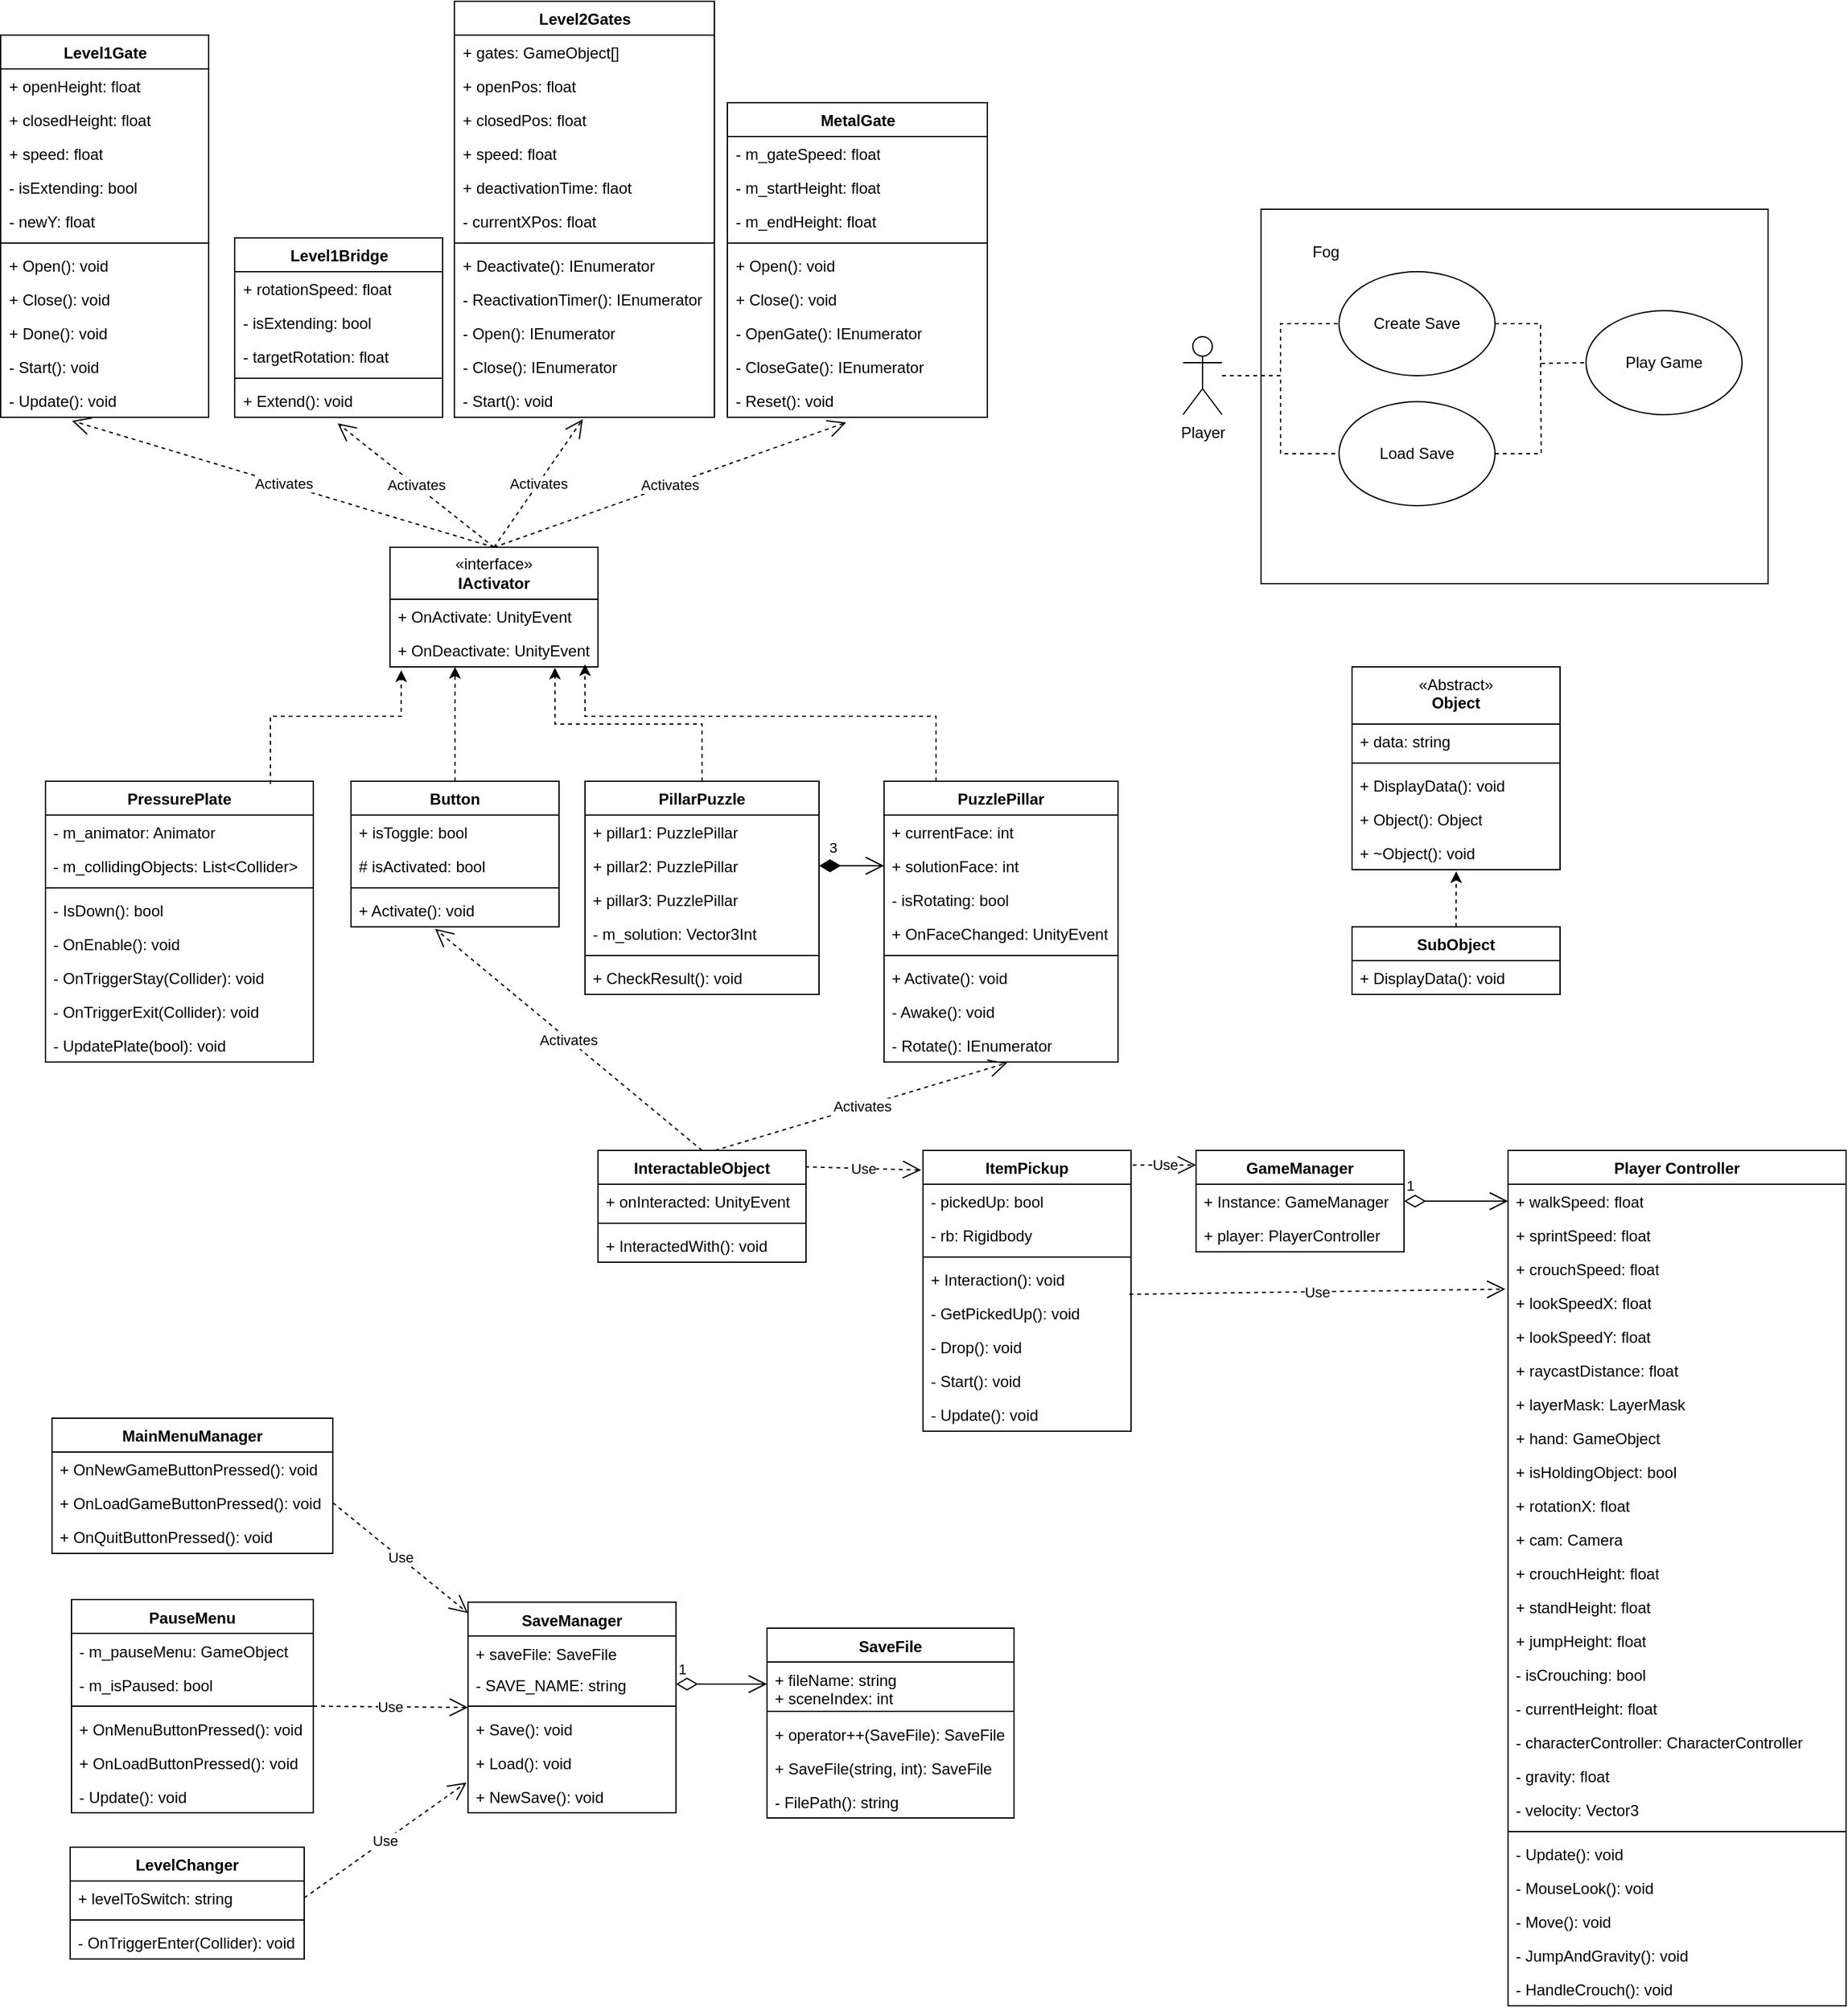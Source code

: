 <mxfile version="26.1.3">
  <diagram id="C5RBs43oDa-KdzZeNtuy" name="Page-1">
    <mxGraphModel dx="1728" dy="930" grid="1" gridSize="10" guides="1" tooltips="1" connect="1" arrows="1" fold="1" page="1" pageScale="1" pageWidth="3300" pageHeight="2339" math="0" shadow="0">
      <root>
        <mxCell id="WIyWlLk6GJQsqaUBKTNV-0" />
        <mxCell id="WIyWlLk6GJQsqaUBKTNV-1" parent="WIyWlLk6GJQsqaUBKTNV-0" />
        <mxCell id="8Ti8wNUXaCup7j-4axYk-38" value="" style="rounded=0;whiteSpace=wrap;html=1;fillColor=none;" parent="WIyWlLk6GJQsqaUBKTNV-1" vertex="1">
          <mxGeometry x="1000" y="180" width="390" height="288" as="geometry" />
        </mxCell>
        <mxCell id="EDDkpctx7LFMh3qRwfsM-8" value="SaveFile" style="swimlane;fontStyle=1;align=center;verticalAlign=top;childLayout=stackLayout;horizontal=1;startSize=26;horizontalStack=0;resizeParent=1;resizeParentMax=0;resizeLast=0;collapsible=1;marginBottom=0;whiteSpace=wrap;html=1;" parent="WIyWlLk6GJQsqaUBKTNV-1" vertex="1">
          <mxGeometry x="620" y="1271.5" width="190" height="146" as="geometry" />
        </mxCell>
        <mxCell id="EDDkpctx7LFMh3qRwfsM-9" value="+ fileName: string&lt;div&gt;+ sceneIndex: int&lt;/div&gt;" style="text;strokeColor=none;fillColor=none;align=left;verticalAlign=top;spacingLeft=4;spacingRight=4;overflow=hidden;rotatable=0;points=[[0,0.5],[1,0.5]];portConstraint=eastwest;whiteSpace=wrap;html=1;" parent="EDDkpctx7LFMh3qRwfsM-8" vertex="1">
          <mxGeometry y="26" width="190" height="34" as="geometry" />
        </mxCell>
        <mxCell id="EDDkpctx7LFMh3qRwfsM-10" value="" style="line;strokeWidth=1;fillColor=none;align=left;verticalAlign=middle;spacingTop=-1;spacingLeft=3;spacingRight=3;rotatable=0;labelPosition=right;points=[];portConstraint=eastwest;strokeColor=inherit;" parent="EDDkpctx7LFMh3qRwfsM-8" vertex="1">
          <mxGeometry y="60" width="190" height="8" as="geometry" />
        </mxCell>
        <mxCell id="IVnog5krU0E4n6IwSRwg-48" value="+ operator++(SaveFile): SaveFile" style="text;strokeColor=none;fillColor=none;align=left;verticalAlign=top;spacingLeft=4;spacingRight=4;overflow=hidden;rotatable=0;points=[[0,0.5],[1,0.5]];portConstraint=eastwest;whiteSpace=wrap;html=1;" parent="EDDkpctx7LFMh3qRwfsM-8" vertex="1">
          <mxGeometry y="68" width="190" height="26" as="geometry" />
        </mxCell>
        <mxCell id="IVnog5krU0E4n6IwSRwg-61" value="+ SaveFile(string, int): SaveFile" style="text;strokeColor=none;fillColor=none;align=left;verticalAlign=top;spacingLeft=4;spacingRight=4;overflow=hidden;rotatable=0;points=[[0,0.5],[1,0.5]];portConstraint=eastwest;whiteSpace=wrap;html=1;" parent="EDDkpctx7LFMh3qRwfsM-8" vertex="1">
          <mxGeometry y="94" width="190" height="26" as="geometry" />
        </mxCell>
        <mxCell id="EDDkpctx7LFMh3qRwfsM-11" value="- FilePath(): string" style="text;strokeColor=none;fillColor=none;align=left;verticalAlign=top;spacingLeft=4;spacingRight=4;overflow=hidden;rotatable=0;points=[[0,0.5],[1,0.5]];portConstraint=eastwest;whiteSpace=wrap;html=1;" parent="EDDkpctx7LFMh3qRwfsM-8" vertex="1">
          <mxGeometry y="120" width="190" height="26" as="geometry" />
        </mxCell>
        <mxCell id="EDDkpctx7LFMh3qRwfsM-12" value="SaveManager" style="swimlane;fontStyle=1;align=center;verticalAlign=top;childLayout=stackLayout;horizontal=1;startSize=26;horizontalStack=0;resizeParent=1;resizeParentMax=0;resizeLast=0;collapsible=1;marginBottom=0;whiteSpace=wrap;html=1;" parent="WIyWlLk6GJQsqaUBKTNV-1" vertex="1">
          <mxGeometry x="390" y="1251.5" width="160" height="162" as="geometry" />
        </mxCell>
        <mxCell id="EDDkpctx7LFMh3qRwfsM-13" value="+ saveFile: SaveFile" style="text;strokeColor=none;fillColor=none;align=left;verticalAlign=top;spacingLeft=4;spacingRight=4;overflow=hidden;rotatable=0;points=[[0,0.5],[1,0.5]];portConstraint=eastwest;whiteSpace=wrap;html=1;" parent="EDDkpctx7LFMh3qRwfsM-12" vertex="1">
          <mxGeometry y="26" width="160" height="24" as="geometry" />
        </mxCell>
        <mxCell id="IVnog5krU0E4n6IwSRwg-35" value="- SAVE_NAME: string" style="text;strokeColor=none;fillColor=none;align=left;verticalAlign=top;spacingLeft=4;spacingRight=4;overflow=hidden;rotatable=0;points=[[0,0.5],[1,0.5]];portConstraint=eastwest;whiteSpace=wrap;html=1;" parent="EDDkpctx7LFMh3qRwfsM-12" vertex="1">
          <mxGeometry y="50" width="160" height="26" as="geometry" />
        </mxCell>
        <mxCell id="EDDkpctx7LFMh3qRwfsM-14" value="" style="line;strokeWidth=1;fillColor=none;align=left;verticalAlign=middle;spacingTop=-1;spacingLeft=3;spacingRight=3;rotatable=0;labelPosition=right;points=[];portConstraint=eastwest;strokeColor=inherit;" parent="EDDkpctx7LFMh3qRwfsM-12" vertex="1">
          <mxGeometry y="76" width="160" height="8" as="geometry" />
        </mxCell>
        <mxCell id="EDDkpctx7LFMh3qRwfsM-15" value="+ Save(): void" style="text;strokeColor=none;fillColor=none;align=left;verticalAlign=top;spacingLeft=4;spacingRight=4;overflow=hidden;rotatable=0;points=[[0,0.5],[1,0.5]];portConstraint=eastwest;whiteSpace=wrap;html=1;" parent="EDDkpctx7LFMh3qRwfsM-12" vertex="1">
          <mxGeometry y="84" width="160" height="26" as="geometry" />
        </mxCell>
        <mxCell id="IVnog5krU0E4n6IwSRwg-33" value="+ Load(): void" style="text;strokeColor=none;fillColor=none;align=left;verticalAlign=top;spacingLeft=4;spacingRight=4;overflow=hidden;rotatable=0;points=[[0,0.5],[1,0.5]];portConstraint=eastwest;whiteSpace=wrap;html=1;" parent="EDDkpctx7LFMh3qRwfsM-12" vertex="1">
          <mxGeometry y="110" width="160" height="26" as="geometry" />
        </mxCell>
        <mxCell id="IVnog5krU0E4n6IwSRwg-34" value="+ NewSave(): void" style="text;strokeColor=none;fillColor=none;align=left;verticalAlign=top;spacingLeft=4;spacingRight=4;overflow=hidden;rotatable=0;points=[[0,0.5],[1,0.5]];portConstraint=eastwest;whiteSpace=wrap;html=1;" parent="EDDkpctx7LFMh3qRwfsM-12" vertex="1">
          <mxGeometry y="136" width="160" height="26" as="geometry" />
        </mxCell>
        <mxCell id="EDDkpctx7LFMh3qRwfsM-16" value="1" style="endArrow=open;html=1;endSize=12;startArrow=diamondThin;startSize=14;startFill=0;edgeStyle=orthogonalEdgeStyle;align=left;verticalAlign=bottom;rounded=0;entryX=0;entryY=0.5;entryDx=0;entryDy=0;exitX=1;exitY=0.5;exitDx=0;exitDy=0;" parent="WIyWlLk6GJQsqaUBKTNV-1" source="IVnog5krU0E4n6IwSRwg-35" target="EDDkpctx7LFMh3qRwfsM-9" edge="1">
          <mxGeometry x="-1" y="3" relative="1" as="geometry">
            <mxPoint x="550" y="1172.5" as="sourcePoint" />
            <mxPoint x="600" y="1176.5" as="targetPoint" />
          </mxGeometry>
        </mxCell>
        <mxCell id="EDDkpctx7LFMh3qRwfsM-38" value="«interface»&lt;br&gt;&lt;b&gt;IActivator&lt;/b&gt;" style="swimlane;fontStyle=0;childLayout=stackLayout;horizontal=1;startSize=40;fillColor=none;horizontalStack=0;resizeParent=1;resizeParentMax=0;resizeLast=0;collapsible=1;marginBottom=0;whiteSpace=wrap;html=1;" parent="WIyWlLk6GJQsqaUBKTNV-1" vertex="1">
          <mxGeometry x="330" y="440" width="160" height="92" as="geometry" />
        </mxCell>
        <mxCell id="EDDkpctx7LFMh3qRwfsM-39" value="+ OnActivate: UnityEvent" style="text;strokeColor=none;fillColor=none;align=left;verticalAlign=top;spacingLeft=4;spacingRight=4;overflow=hidden;rotatable=0;points=[[0,0.5],[1,0.5]];portConstraint=eastwest;whiteSpace=wrap;html=1;" parent="EDDkpctx7LFMh3qRwfsM-38" vertex="1">
          <mxGeometry y="40" width="160" height="26" as="geometry" />
        </mxCell>
        <mxCell id="EDDkpctx7LFMh3qRwfsM-40" value="+ OnDeactivate: UnityEvent" style="text;strokeColor=none;fillColor=none;align=left;verticalAlign=top;spacingLeft=4;spacingRight=4;overflow=hidden;rotatable=0;points=[[0,0.5],[1,0.5]];portConstraint=eastwest;whiteSpace=wrap;html=1;" parent="EDDkpctx7LFMh3qRwfsM-38" vertex="1">
          <mxGeometry y="66" width="160" height="26" as="geometry" />
        </mxCell>
        <mxCell id="EDDkpctx7LFMh3qRwfsM-18" value="Button" style="swimlane;fontStyle=1;align=center;verticalAlign=top;childLayout=stackLayout;horizontal=1;startSize=26;horizontalStack=0;resizeParent=1;resizeParentMax=0;resizeLast=0;collapsible=1;marginBottom=0;whiteSpace=wrap;html=1;" parent="WIyWlLk6GJQsqaUBKTNV-1" vertex="1">
          <mxGeometry x="300" y="620" width="160" height="112" as="geometry" />
        </mxCell>
        <mxCell id="EDDkpctx7LFMh3qRwfsM-19" value="+ isToggle: bool" style="text;strokeColor=none;fillColor=none;align=left;verticalAlign=top;spacingLeft=4;spacingRight=4;overflow=hidden;rotatable=0;points=[[0,0.5],[1,0.5]];portConstraint=eastwest;whiteSpace=wrap;html=1;" parent="EDDkpctx7LFMh3qRwfsM-18" vertex="1">
          <mxGeometry y="26" width="160" height="26" as="geometry" />
        </mxCell>
        <mxCell id="EDDkpctx7LFMh3qRwfsM-52" value="# isActivated: bool" style="text;strokeColor=none;fillColor=none;align=left;verticalAlign=top;spacingLeft=4;spacingRight=4;overflow=hidden;rotatable=0;points=[[0,0.5],[1,0.5]];portConstraint=eastwest;whiteSpace=wrap;html=1;" parent="EDDkpctx7LFMh3qRwfsM-18" vertex="1">
          <mxGeometry y="52" width="160" height="26" as="geometry" />
        </mxCell>
        <mxCell id="EDDkpctx7LFMh3qRwfsM-20" value="" style="line;strokeWidth=1;fillColor=none;align=left;verticalAlign=middle;spacingTop=-1;spacingLeft=3;spacingRight=3;rotatable=0;labelPosition=right;points=[];portConstraint=eastwest;strokeColor=inherit;" parent="EDDkpctx7LFMh3qRwfsM-18" vertex="1">
          <mxGeometry y="78" width="160" height="8" as="geometry" />
        </mxCell>
        <mxCell id="EDDkpctx7LFMh3qRwfsM-51" value="+ Activate(): void" style="text;strokeColor=none;fillColor=none;align=left;verticalAlign=top;spacingLeft=4;spacingRight=4;overflow=hidden;rotatable=0;points=[[0,0.5],[1,0.5]];portConstraint=eastwest;whiteSpace=wrap;html=1;" parent="EDDkpctx7LFMh3qRwfsM-18" vertex="1">
          <mxGeometry y="86" width="160" height="26" as="geometry" />
        </mxCell>
        <mxCell id="EDDkpctx7LFMh3qRwfsM-45" value="PressurePlate" style="swimlane;fontStyle=1;align=center;verticalAlign=top;childLayout=stackLayout;horizontal=1;startSize=26;horizontalStack=0;resizeParent=1;resizeParentMax=0;resizeLast=0;collapsible=1;marginBottom=0;whiteSpace=wrap;html=1;" parent="WIyWlLk6GJQsqaUBKTNV-1" vertex="1">
          <mxGeometry x="65" y="620" width="206" height="216" as="geometry" />
        </mxCell>
        <mxCell id="EDDkpctx7LFMh3qRwfsM-46" value="- m_animator: Animator" style="text;strokeColor=none;fillColor=none;align=left;verticalAlign=top;spacingLeft=4;spacingRight=4;overflow=hidden;rotatable=0;points=[[0,0.5],[1,0.5]];portConstraint=eastwest;whiteSpace=wrap;html=1;" parent="EDDkpctx7LFMh3qRwfsM-45" vertex="1">
          <mxGeometry y="26" width="206" height="26" as="geometry" />
        </mxCell>
        <mxCell id="IVnog5krU0E4n6IwSRwg-132" value="- m_collidingObjects: List&amp;lt;Collider&amp;gt;" style="text;strokeColor=none;fillColor=none;align=left;verticalAlign=top;spacingLeft=4;spacingRight=4;overflow=hidden;rotatable=0;points=[[0,0.5],[1,0.5]];portConstraint=eastwest;whiteSpace=wrap;html=1;" parent="EDDkpctx7LFMh3qRwfsM-45" vertex="1">
          <mxGeometry y="52" width="206" height="26" as="geometry" />
        </mxCell>
        <mxCell id="EDDkpctx7LFMh3qRwfsM-47" value="" style="line;strokeWidth=1;fillColor=none;align=left;verticalAlign=middle;spacingTop=-1;spacingLeft=3;spacingRight=3;rotatable=0;labelPosition=right;points=[];portConstraint=eastwest;strokeColor=inherit;" parent="EDDkpctx7LFMh3qRwfsM-45" vertex="1">
          <mxGeometry y="78" width="206" height="8" as="geometry" />
        </mxCell>
        <mxCell id="IVnog5krU0E4n6IwSRwg-134" value="- IsDown(): bool" style="text;strokeColor=none;fillColor=none;align=left;verticalAlign=top;spacingLeft=4;spacingRight=4;overflow=hidden;rotatable=0;points=[[0,0.5],[1,0.5]];portConstraint=eastwest;whiteSpace=wrap;html=1;" parent="EDDkpctx7LFMh3qRwfsM-45" vertex="1">
          <mxGeometry y="86" width="206" height="26" as="geometry" />
        </mxCell>
        <mxCell id="IVnog5krU0E4n6IwSRwg-135" value="- OnEnable(): void" style="text;strokeColor=none;fillColor=none;align=left;verticalAlign=top;spacingLeft=4;spacingRight=4;overflow=hidden;rotatable=0;points=[[0,0.5],[1,0.5]];portConstraint=eastwest;whiteSpace=wrap;html=1;" parent="EDDkpctx7LFMh3qRwfsM-45" vertex="1">
          <mxGeometry y="112" width="206" height="26" as="geometry" />
        </mxCell>
        <mxCell id="EDDkpctx7LFMh3qRwfsM-48" value="- OnTriggerStay(Collider): void" style="text;strokeColor=none;fillColor=none;align=left;verticalAlign=top;spacingLeft=4;spacingRight=4;overflow=hidden;rotatable=0;points=[[0,0.5],[1,0.5]];portConstraint=eastwest;whiteSpace=wrap;html=1;" parent="EDDkpctx7LFMh3qRwfsM-45" vertex="1">
          <mxGeometry y="138" width="206" height="26" as="geometry" />
        </mxCell>
        <mxCell id="EDDkpctx7LFMh3qRwfsM-53" value="- OnTriggerExit(Collider): void" style="text;strokeColor=none;fillColor=none;align=left;verticalAlign=top;spacingLeft=4;spacingRight=4;overflow=hidden;rotatable=0;points=[[0,0.5],[1,0.5]];portConstraint=eastwest;whiteSpace=wrap;html=1;" parent="EDDkpctx7LFMh3qRwfsM-45" vertex="1">
          <mxGeometry y="164" width="206" height="26" as="geometry" />
        </mxCell>
        <mxCell id="IVnog5krU0E4n6IwSRwg-136" value="- UpdatePlate(bool): void" style="text;strokeColor=none;fillColor=none;align=left;verticalAlign=top;spacingLeft=4;spacingRight=4;overflow=hidden;rotatable=0;points=[[0,0.5],[1,0.5]];portConstraint=eastwest;whiteSpace=wrap;html=1;" parent="EDDkpctx7LFMh3qRwfsM-45" vertex="1">
          <mxGeometry y="190" width="206" height="26" as="geometry" />
        </mxCell>
        <mxCell id="IVnog5krU0E4n6IwSRwg-0" style="edgeStyle=orthogonalEdgeStyle;rounded=0;orthogonalLoop=1;jettySize=auto;html=1;exitX=0.5;exitY=0;exitDx=0;exitDy=0;dashed=1;" parent="WIyWlLk6GJQsqaUBKTNV-1" source="EDDkpctx7LFMh3qRwfsM-18" edge="1">
          <mxGeometry relative="1" as="geometry">
            <mxPoint x="380" y="532" as="targetPoint" />
            <Array as="points">
              <mxPoint x="380" y="532" />
            </Array>
          </mxGeometry>
        </mxCell>
        <mxCell id="IVnog5krU0E4n6IwSRwg-5" style="edgeStyle=orthogonalEdgeStyle;rounded=0;orthogonalLoop=1;jettySize=auto;html=1;entryX=0.054;entryY=1.103;entryDx=0;entryDy=0;entryPerimeter=0;dashed=1;exitX=0.84;exitY=0.009;exitDx=0;exitDy=0;exitPerimeter=0;" parent="WIyWlLk6GJQsqaUBKTNV-1" source="EDDkpctx7LFMh3qRwfsM-45" target="EDDkpctx7LFMh3qRwfsM-40" edge="1">
          <mxGeometry relative="1" as="geometry">
            <mxPoint x="230" y="600" as="sourcePoint" />
            <mxPoint x="326.24" y="566.376" as="targetPoint" />
            <Array as="points">
              <mxPoint x="238" y="570" />
              <mxPoint x="339" y="570" />
            </Array>
          </mxGeometry>
        </mxCell>
        <mxCell id="IVnog5krU0E4n6IwSRwg-6" value="PuzzlePillar" style="swimlane;fontStyle=1;align=center;verticalAlign=top;childLayout=stackLayout;horizontal=1;startSize=26;horizontalStack=0;resizeParent=1;resizeParentMax=0;resizeLast=0;collapsible=1;marginBottom=0;whiteSpace=wrap;html=1;" parent="WIyWlLk6GJQsqaUBKTNV-1" vertex="1">
          <mxGeometry x="710" y="620" width="180" height="216" as="geometry" />
        </mxCell>
        <mxCell id="IVnog5krU0E4n6IwSRwg-7" value="+ currentFace: int" style="text;strokeColor=none;fillColor=none;align=left;verticalAlign=top;spacingLeft=4;spacingRight=4;overflow=hidden;rotatable=0;points=[[0,0.5],[1,0.5]];portConstraint=eastwest;whiteSpace=wrap;html=1;" parent="IVnog5krU0E4n6IwSRwg-6" vertex="1">
          <mxGeometry y="26" width="180" height="26" as="geometry" />
        </mxCell>
        <mxCell id="IVnog5krU0E4n6IwSRwg-8" value="+ solutionFace: int" style="text;strokeColor=none;fillColor=none;align=left;verticalAlign=top;spacingLeft=4;spacingRight=4;overflow=hidden;rotatable=0;points=[[0,0.5],[1,0.5]];portConstraint=eastwest;whiteSpace=wrap;html=1;" parent="IVnog5krU0E4n6IwSRwg-6" vertex="1">
          <mxGeometry y="52" width="180" height="26" as="geometry" />
        </mxCell>
        <mxCell id="IVnog5krU0E4n6IwSRwg-12" value="- isRotating: bool" style="text;strokeColor=none;fillColor=none;align=left;verticalAlign=top;spacingLeft=4;spacingRight=4;overflow=hidden;rotatable=0;points=[[0,0.5],[1,0.5]];portConstraint=eastwest;whiteSpace=wrap;html=1;" parent="IVnog5krU0E4n6IwSRwg-6" vertex="1">
          <mxGeometry y="78" width="180" height="26" as="geometry" />
        </mxCell>
        <mxCell id="IVnog5krU0E4n6IwSRwg-13" value="+ OnFaceChanged: UnityEvent" style="text;strokeColor=none;fillColor=none;align=left;verticalAlign=top;spacingLeft=4;spacingRight=4;overflow=hidden;rotatable=0;points=[[0,0.5],[1,0.5]];portConstraint=eastwest;whiteSpace=wrap;html=1;" parent="IVnog5krU0E4n6IwSRwg-6" vertex="1">
          <mxGeometry y="104" width="180" height="26" as="geometry" />
        </mxCell>
        <mxCell id="IVnog5krU0E4n6IwSRwg-9" value="" style="line;strokeWidth=1;fillColor=none;align=left;verticalAlign=middle;spacingTop=-1;spacingLeft=3;spacingRight=3;rotatable=0;labelPosition=right;points=[];portConstraint=eastwest;strokeColor=inherit;" parent="IVnog5krU0E4n6IwSRwg-6" vertex="1">
          <mxGeometry y="130" width="180" height="8" as="geometry" />
        </mxCell>
        <mxCell id="IVnog5krU0E4n6IwSRwg-10" value="+ Activate(): void" style="text;strokeColor=none;fillColor=none;align=left;verticalAlign=top;spacingLeft=4;spacingRight=4;overflow=hidden;rotatable=0;points=[[0,0.5],[1,0.5]];portConstraint=eastwest;whiteSpace=wrap;html=1;" parent="IVnog5krU0E4n6IwSRwg-6" vertex="1">
          <mxGeometry y="138" width="180" height="26" as="geometry" />
        </mxCell>
        <mxCell id="IVnog5krU0E4n6IwSRwg-14" value="- Awake(): void" style="text;strokeColor=none;fillColor=none;align=left;verticalAlign=top;spacingLeft=4;spacingRight=4;overflow=hidden;rotatable=0;points=[[0,0.5],[1,0.5]];portConstraint=eastwest;whiteSpace=wrap;html=1;" parent="IVnog5krU0E4n6IwSRwg-6" vertex="1">
          <mxGeometry y="164" width="180" height="26" as="geometry" />
        </mxCell>
        <mxCell id="IVnog5krU0E4n6IwSRwg-11" value="- Rotate(): IEnumerator" style="text;strokeColor=none;fillColor=none;align=left;verticalAlign=top;spacingLeft=4;spacingRight=4;overflow=hidden;rotatable=0;points=[[0,0.5],[1,0.5]];portConstraint=eastwest;whiteSpace=wrap;html=1;" parent="IVnog5krU0E4n6IwSRwg-6" vertex="1">
          <mxGeometry y="190" width="180" height="26" as="geometry" />
        </mxCell>
        <mxCell id="IVnog5krU0E4n6IwSRwg-15" value="PillarPuzzle" style="swimlane;fontStyle=1;align=center;verticalAlign=top;childLayout=stackLayout;horizontal=1;startSize=26;horizontalStack=0;resizeParent=1;resizeParentMax=0;resizeLast=0;collapsible=1;marginBottom=0;whiteSpace=wrap;html=1;" parent="WIyWlLk6GJQsqaUBKTNV-1" vertex="1">
          <mxGeometry x="480" y="620" width="180" height="164" as="geometry" />
        </mxCell>
        <mxCell id="IVnog5krU0E4n6IwSRwg-16" value="+ pillar1: PuzzlePillar" style="text;strokeColor=none;fillColor=none;align=left;verticalAlign=top;spacingLeft=4;spacingRight=4;overflow=hidden;rotatable=0;points=[[0,0.5],[1,0.5]];portConstraint=eastwest;whiteSpace=wrap;html=1;" parent="IVnog5krU0E4n6IwSRwg-15" vertex="1">
          <mxGeometry y="26" width="180" height="26" as="geometry" />
        </mxCell>
        <mxCell id="IVnog5krU0E4n6IwSRwg-17" value="+ pillar2: PuzzlePillar" style="text;strokeColor=none;fillColor=none;align=left;verticalAlign=top;spacingLeft=4;spacingRight=4;overflow=hidden;rotatable=0;points=[[0,0.5],[1,0.5]];portConstraint=eastwest;whiteSpace=wrap;html=1;" parent="IVnog5krU0E4n6IwSRwg-15" vertex="1">
          <mxGeometry y="52" width="180" height="26" as="geometry" />
        </mxCell>
        <mxCell id="IVnog5krU0E4n6IwSRwg-18" value="+ pillar3: PuzzlePillar" style="text;strokeColor=none;fillColor=none;align=left;verticalAlign=top;spacingLeft=4;spacingRight=4;overflow=hidden;rotatable=0;points=[[0,0.5],[1,0.5]];portConstraint=eastwest;whiteSpace=wrap;html=1;" parent="IVnog5krU0E4n6IwSRwg-15" vertex="1">
          <mxGeometry y="78" width="180" height="26" as="geometry" />
        </mxCell>
        <mxCell id="IVnog5krU0E4n6IwSRwg-19" value="- m_solution: Vector3Int&amp;nbsp;" style="text;strokeColor=none;fillColor=none;align=left;verticalAlign=top;spacingLeft=4;spacingRight=4;overflow=hidden;rotatable=0;points=[[0,0.5],[1,0.5]];portConstraint=eastwest;whiteSpace=wrap;html=1;" parent="IVnog5krU0E4n6IwSRwg-15" vertex="1">
          <mxGeometry y="104" width="180" height="26" as="geometry" />
        </mxCell>
        <mxCell id="IVnog5krU0E4n6IwSRwg-20" value="" style="line;strokeWidth=1;fillColor=none;align=left;verticalAlign=middle;spacingTop=-1;spacingLeft=3;spacingRight=3;rotatable=0;labelPosition=right;points=[];portConstraint=eastwest;strokeColor=inherit;" parent="IVnog5krU0E4n6IwSRwg-15" vertex="1">
          <mxGeometry y="130" width="180" height="8" as="geometry" />
        </mxCell>
        <mxCell id="IVnog5krU0E4n6IwSRwg-21" value="+ CheckResult(): void" style="text;strokeColor=none;fillColor=none;align=left;verticalAlign=top;spacingLeft=4;spacingRight=4;overflow=hidden;rotatable=0;points=[[0,0.5],[1,0.5]];portConstraint=eastwest;whiteSpace=wrap;html=1;" parent="IVnog5krU0E4n6IwSRwg-15" vertex="1">
          <mxGeometry y="138" width="180" height="26" as="geometry" />
        </mxCell>
        <mxCell id="IVnog5krU0E4n6IwSRwg-24" style="edgeStyle=orthogonalEdgeStyle;rounded=0;orthogonalLoop=1;jettySize=auto;html=1;entryX=0.793;entryY=1.024;entryDx=0;entryDy=0;entryPerimeter=0;dashed=1;" parent="WIyWlLk6GJQsqaUBKTNV-1" source="IVnog5krU0E4n6IwSRwg-15" target="EDDkpctx7LFMh3qRwfsM-40" edge="1">
          <mxGeometry relative="1" as="geometry" />
        </mxCell>
        <mxCell id="IVnog5krU0E4n6IwSRwg-25" style="edgeStyle=orthogonalEdgeStyle;rounded=0;orthogonalLoop=1;jettySize=auto;html=1;dashed=1;" parent="WIyWlLk6GJQsqaUBKTNV-1" source="IVnog5krU0E4n6IwSRwg-6" edge="1">
          <mxGeometry relative="1" as="geometry">
            <mxPoint x="480" y="530" as="targetPoint" />
            <Array as="points">
              <mxPoint x="750" y="570" />
              <mxPoint x="480" y="570" />
              <mxPoint x="480" y="531" />
            </Array>
          </mxGeometry>
        </mxCell>
        <mxCell id="IVnog5krU0E4n6IwSRwg-27" value="3" style="endArrow=open;html=1;endSize=12;startArrow=diamondThin;startSize=14;startFill=1;edgeStyle=orthogonalEdgeStyle;align=left;verticalAlign=bottom;rounded=0;exitX=1;exitY=0.5;exitDx=0;exitDy=0;entryX=0;entryY=0.5;entryDx=0;entryDy=0;" parent="WIyWlLk6GJQsqaUBKTNV-1" source="IVnog5krU0E4n6IwSRwg-17" target="IVnog5krU0E4n6IwSRwg-8" edge="1">
          <mxGeometry x="-0.778" y="5" relative="1" as="geometry">
            <mxPoint x="410" y="836" as="sourcePoint" />
            <mxPoint x="570" y="836" as="targetPoint" />
            <mxPoint as="offset" />
          </mxGeometry>
        </mxCell>
        <mxCell id="IVnog5krU0E4n6IwSRwg-29" value="PauseMenu" style="swimlane;fontStyle=1;align=center;verticalAlign=top;childLayout=stackLayout;horizontal=1;startSize=26;horizontalStack=0;resizeParent=1;resizeParentMax=0;resizeLast=0;collapsible=1;marginBottom=0;whiteSpace=wrap;html=1;" parent="WIyWlLk6GJQsqaUBKTNV-1" vertex="1">
          <mxGeometry x="85" y="1249.5" width="186" height="164" as="geometry" />
        </mxCell>
        <mxCell id="IVnog5krU0E4n6IwSRwg-30" value="- m_pauseMenu: GameObject" style="text;strokeColor=none;fillColor=none;align=left;verticalAlign=top;spacingLeft=4;spacingRight=4;overflow=hidden;rotatable=0;points=[[0,0.5],[1,0.5]];portConstraint=eastwest;whiteSpace=wrap;html=1;" parent="IVnog5krU0E4n6IwSRwg-29" vertex="1">
          <mxGeometry y="26" width="186" height="26" as="geometry" />
        </mxCell>
        <mxCell id="IVnog5krU0E4n6IwSRwg-42" value="- m_isPaused: bool" style="text;strokeColor=none;fillColor=none;align=left;verticalAlign=top;spacingLeft=4;spacingRight=4;overflow=hidden;rotatable=0;points=[[0,0.5],[1,0.5]];portConstraint=eastwest;whiteSpace=wrap;html=1;" parent="IVnog5krU0E4n6IwSRwg-29" vertex="1">
          <mxGeometry y="52" width="186" height="26" as="geometry" />
        </mxCell>
        <mxCell id="IVnog5krU0E4n6IwSRwg-31" value="" style="line;strokeWidth=1;fillColor=none;align=left;verticalAlign=middle;spacingTop=-1;spacingLeft=3;spacingRight=3;rotatable=0;labelPosition=right;points=[];portConstraint=eastwest;strokeColor=inherit;" parent="IVnog5krU0E4n6IwSRwg-29" vertex="1">
          <mxGeometry y="78" width="186" height="8" as="geometry" />
        </mxCell>
        <mxCell id="IVnog5krU0E4n6IwSRwg-32" value="+ OnMenuButtonPressed(): void" style="text;strokeColor=none;fillColor=none;align=left;verticalAlign=top;spacingLeft=4;spacingRight=4;overflow=hidden;rotatable=0;points=[[0,0.5],[1,0.5]];portConstraint=eastwest;whiteSpace=wrap;html=1;" parent="IVnog5krU0E4n6IwSRwg-29" vertex="1">
          <mxGeometry y="86" width="186" height="26" as="geometry" />
        </mxCell>
        <mxCell id="IVnog5krU0E4n6IwSRwg-43" value="+ OnLoadButtonPressed(): void" style="text;strokeColor=none;fillColor=none;align=left;verticalAlign=top;spacingLeft=4;spacingRight=4;overflow=hidden;rotatable=0;points=[[0,0.5],[1,0.5]];portConstraint=eastwest;whiteSpace=wrap;html=1;" parent="IVnog5krU0E4n6IwSRwg-29" vertex="1">
          <mxGeometry y="112" width="186" height="26" as="geometry" />
        </mxCell>
        <mxCell id="IVnog5krU0E4n6IwSRwg-44" value="- Update(): void" style="text;strokeColor=none;fillColor=none;align=left;verticalAlign=top;spacingLeft=4;spacingRight=4;overflow=hidden;rotatable=0;points=[[0,0.5],[1,0.5]];portConstraint=eastwest;whiteSpace=wrap;html=1;" parent="IVnog5krU0E4n6IwSRwg-29" vertex="1">
          <mxGeometry y="138" width="186" height="26" as="geometry" />
        </mxCell>
        <mxCell id="IVnog5krU0E4n6IwSRwg-36" value="MainMenuManager" style="swimlane;fontStyle=1;align=center;verticalAlign=top;childLayout=stackLayout;horizontal=1;startSize=26;horizontalStack=0;resizeParent=1;resizeParentMax=0;resizeLast=0;collapsible=1;marginBottom=0;whiteSpace=wrap;html=1;" parent="WIyWlLk6GJQsqaUBKTNV-1" vertex="1">
          <mxGeometry x="70" y="1110" width="216" height="104" as="geometry" />
        </mxCell>
        <mxCell id="IVnog5krU0E4n6IwSRwg-39" value="+&amp;nbsp;OnNewGameButtonPressed(): void" style="text;strokeColor=none;fillColor=none;align=left;verticalAlign=top;spacingLeft=4;spacingRight=4;overflow=hidden;rotatable=0;points=[[0,0.5],[1,0.5]];portConstraint=eastwest;whiteSpace=wrap;html=1;" parent="IVnog5krU0E4n6IwSRwg-36" vertex="1">
          <mxGeometry y="26" width="216" height="26" as="geometry" />
        </mxCell>
        <mxCell id="IVnog5krU0E4n6IwSRwg-45" value="+ OnLoadGameButtonPressed(): void" style="text;strokeColor=none;fillColor=none;align=left;verticalAlign=top;spacingLeft=4;spacingRight=4;overflow=hidden;rotatable=0;points=[[0,0.5],[1,0.5]];portConstraint=eastwest;whiteSpace=wrap;html=1;" parent="IVnog5krU0E4n6IwSRwg-36" vertex="1">
          <mxGeometry y="52" width="216" height="26" as="geometry" />
        </mxCell>
        <mxCell id="IVnog5krU0E4n6IwSRwg-46" value="+ OnQuitButtonPressed(): void" style="text;strokeColor=none;fillColor=none;align=left;verticalAlign=top;spacingLeft=4;spacingRight=4;overflow=hidden;rotatable=0;points=[[0,0.5],[1,0.5]];portConstraint=eastwest;whiteSpace=wrap;html=1;" parent="IVnog5krU0E4n6IwSRwg-36" vertex="1">
          <mxGeometry y="78" width="216" height="26" as="geometry" />
        </mxCell>
        <mxCell id="IVnog5krU0E4n6IwSRwg-41" value="Use" style="endArrow=open;endSize=12;dashed=1;html=1;rounded=0;exitX=1;exitY=0.5;exitDx=0;exitDy=0;entryX=0;entryY=0.5;entryDx=0;entryDy=0;" parent="WIyWlLk6GJQsqaUBKTNV-1" source="IVnog5krU0E4n6IwSRwg-29" target="EDDkpctx7LFMh3qRwfsM-12" edge="1">
          <mxGeometry width="160" relative="1" as="geometry">
            <mxPoint x="270" y="1220" as="sourcePoint" />
            <mxPoint x="430" y="1220" as="targetPoint" />
          </mxGeometry>
        </mxCell>
        <mxCell id="IVnog5krU0E4n6IwSRwg-49" value="Use" style="endArrow=open;endSize=12;dashed=1;html=1;rounded=0;exitX=1;exitY=0.5;exitDx=0;exitDy=0;entryX=0;entryY=0.052;entryDx=0;entryDy=0;entryPerimeter=0;" parent="WIyWlLk6GJQsqaUBKTNV-1" source="IVnog5krU0E4n6IwSRwg-45" target="EDDkpctx7LFMh3qRwfsM-12" edge="1">
          <mxGeometry width="160" relative="1" as="geometry">
            <mxPoint x="310" y="1080" as="sourcePoint" />
            <mxPoint x="470" y="1080" as="targetPoint" />
          </mxGeometry>
        </mxCell>
        <mxCell id="IVnog5krU0E4n6IwSRwg-55" value="LevelChanger" style="swimlane;fontStyle=1;align=center;verticalAlign=top;childLayout=stackLayout;horizontal=1;startSize=26;horizontalStack=0;resizeParent=1;resizeParentMax=0;resizeLast=0;collapsible=1;marginBottom=0;whiteSpace=wrap;html=1;" parent="WIyWlLk6GJQsqaUBKTNV-1" vertex="1">
          <mxGeometry x="84" y="1440" width="180" height="86" as="geometry" />
        </mxCell>
        <mxCell id="IVnog5krU0E4n6IwSRwg-56" value="+ levelToSwitch: string" style="text;strokeColor=none;fillColor=none;align=left;verticalAlign=top;spacingLeft=4;spacingRight=4;overflow=hidden;rotatable=0;points=[[0,0.5],[1,0.5]];portConstraint=eastwest;whiteSpace=wrap;html=1;" parent="IVnog5krU0E4n6IwSRwg-55" vertex="1">
          <mxGeometry y="26" width="180" height="26" as="geometry" />
        </mxCell>
        <mxCell id="IVnog5krU0E4n6IwSRwg-57" value="" style="line;strokeWidth=1;fillColor=none;align=left;verticalAlign=middle;spacingTop=-1;spacingLeft=3;spacingRight=3;rotatable=0;labelPosition=right;points=[];portConstraint=eastwest;strokeColor=inherit;" parent="IVnog5krU0E4n6IwSRwg-55" vertex="1">
          <mxGeometry y="52" width="180" height="8" as="geometry" />
        </mxCell>
        <mxCell id="IVnog5krU0E4n6IwSRwg-58" value="- OnTriggerEnter(Collider): void" style="text;strokeColor=none;fillColor=none;align=left;verticalAlign=top;spacingLeft=4;spacingRight=4;overflow=hidden;rotatable=0;points=[[0,0.5],[1,0.5]];portConstraint=eastwest;whiteSpace=wrap;html=1;" parent="IVnog5krU0E4n6IwSRwg-55" vertex="1">
          <mxGeometry y="60" width="180" height="26" as="geometry" />
        </mxCell>
        <mxCell id="IVnog5krU0E4n6IwSRwg-59" value="Use" style="endArrow=open;endSize=12;dashed=1;html=1;rounded=0;exitX=1;exitY=0.5;exitDx=0;exitDy=0;entryX=-0.007;entryY=0.104;entryDx=0;entryDy=0;entryPerimeter=0;" parent="WIyWlLk6GJQsqaUBKTNV-1" source="IVnog5krU0E4n6IwSRwg-56" target="IVnog5krU0E4n6IwSRwg-34" edge="1">
          <mxGeometry width="160" relative="1" as="geometry">
            <mxPoint x="500" y="1480" as="sourcePoint" />
            <mxPoint x="660" y="1480" as="targetPoint" />
          </mxGeometry>
        </mxCell>
        <mxCell id="IVnog5krU0E4n6IwSRwg-63" value="GameManager" style="swimlane;fontStyle=1;align=center;verticalAlign=top;childLayout=stackLayout;horizontal=1;startSize=26;horizontalStack=0;resizeParent=1;resizeParentMax=0;resizeLast=0;collapsible=1;marginBottom=0;whiteSpace=wrap;html=1;" parent="WIyWlLk6GJQsqaUBKTNV-1" vertex="1">
          <mxGeometry x="950" y="904" width="160" height="78" as="geometry" />
        </mxCell>
        <mxCell id="IVnog5krU0E4n6IwSRwg-64" value="+ Instance: GameManager" style="text;strokeColor=none;fillColor=none;align=left;verticalAlign=top;spacingLeft=4;spacingRight=4;overflow=hidden;rotatable=0;points=[[0,0.5],[1,0.5]];portConstraint=eastwest;whiteSpace=wrap;html=1;" parent="IVnog5krU0E4n6IwSRwg-63" vertex="1">
          <mxGeometry y="26" width="160" height="26" as="geometry" />
        </mxCell>
        <mxCell id="IVnog5krU0E4n6IwSRwg-67" value="+ player: PlayerController" style="text;strokeColor=none;fillColor=none;align=left;verticalAlign=top;spacingLeft=4;spacingRight=4;overflow=hidden;rotatable=0;points=[[0,0.5],[1,0.5]];portConstraint=eastwest;whiteSpace=wrap;html=1;" parent="IVnog5krU0E4n6IwSRwg-63" vertex="1">
          <mxGeometry y="52" width="160" height="26" as="geometry" />
        </mxCell>
        <mxCell id="IVnog5krU0E4n6IwSRwg-68" value="InteractableObject" style="swimlane;fontStyle=1;align=center;verticalAlign=top;childLayout=stackLayout;horizontal=1;startSize=26;horizontalStack=0;resizeParent=1;resizeParentMax=0;resizeLast=0;collapsible=1;marginBottom=0;whiteSpace=wrap;html=1;" parent="WIyWlLk6GJQsqaUBKTNV-1" vertex="1">
          <mxGeometry x="490" y="904" width="160" height="86" as="geometry" />
        </mxCell>
        <mxCell id="IVnog5krU0E4n6IwSRwg-73" value="Activates" style="endArrow=open;endSize=12;dashed=1;html=1;rounded=0;entryX=0.526;entryY=1.026;entryDx=0;entryDy=0;entryPerimeter=0;" parent="IVnog5krU0E4n6IwSRwg-68" target="IVnog5krU0E4n6IwSRwg-11" edge="1">
          <mxGeometry width="160" relative="1" as="geometry">
            <mxPoint x="90" as="sourcePoint" />
            <mxPoint x="250" as="targetPoint" />
          </mxGeometry>
        </mxCell>
        <mxCell id="IVnog5krU0E4n6IwSRwg-69" value="+ onInteracted: UnityEvent" style="text;strokeColor=none;fillColor=none;align=left;verticalAlign=top;spacingLeft=4;spacingRight=4;overflow=hidden;rotatable=0;points=[[0,0.5],[1,0.5]];portConstraint=eastwest;whiteSpace=wrap;html=1;" parent="IVnog5krU0E4n6IwSRwg-68" vertex="1">
          <mxGeometry y="26" width="160" height="26" as="geometry" />
        </mxCell>
        <mxCell id="IVnog5krU0E4n6IwSRwg-70" value="" style="line;strokeWidth=1;fillColor=none;align=left;verticalAlign=middle;spacingTop=-1;spacingLeft=3;spacingRight=3;rotatable=0;labelPosition=right;points=[];portConstraint=eastwest;strokeColor=inherit;" parent="IVnog5krU0E4n6IwSRwg-68" vertex="1">
          <mxGeometry y="52" width="160" height="8" as="geometry" />
        </mxCell>
        <mxCell id="IVnog5krU0E4n6IwSRwg-71" value="+ InteractedWith(): void" style="text;strokeColor=none;fillColor=none;align=left;verticalAlign=top;spacingLeft=4;spacingRight=4;overflow=hidden;rotatable=0;points=[[0,0.5],[1,0.5]];portConstraint=eastwest;whiteSpace=wrap;html=1;" parent="IVnog5krU0E4n6IwSRwg-68" vertex="1">
          <mxGeometry y="60" width="160" height="26" as="geometry" />
        </mxCell>
        <mxCell id="IVnog5krU0E4n6IwSRwg-72" value="Activates" style="endArrow=open;endSize=12;dashed=1;html=1;rounded=0;exitX=0.5;exitY=0;exitDx=0;exitDy=0;entryX=0.404;entryY=1.057;entryDx=0;entryDy=0;entryPerimeter=0;" parent="WIyWlLk6GJQsqaUBKTNV-1" source="IVnog5krU0E4n6IwSRwg-68" target="EDDkpctx7LFMh3qRwfsM-51" edge="1">
          <mxGeometry width="160" relative="1" as="geometry">
            <mxPoint x="500" y="830" as="sourcePoint" />
            <mxPoint x="660" y="830" as="targetPoint" />
          </mxGeometry>
        </mxCell>
        <mxCell id="IVnog5krU0E4n6IwSRwg-74" value="ItemPickup" style="swimlane;fontStyle=1;align=center;verticalAlign=top;childLayout=stackLayout;horizontal=1;startSize=26;horizontalStack=0;resizeParent=1;resizeParentMax=0;resizeLast=0;collapsible=1;marginBottom=0;whiteSpace=wrap;html=1;" parent="WIyWlLk6GJQsqaUBKTNV-1" vertex="1">
          <mxGeometry x="740" y="904" width="160" height="216" as="geometry">
            <mxRectangle x="450" y="430" width="100" height="30" as="alternateBounds" />
          </mxGeometry>
        </mxCell>
        <mxCell id="IVnog5krU0E4n6IwSRwg-75" value="- pickedUp: bool" style="text;strokeColor=none;fillColor=none;align=left;verticalAlign=top;spacingLeft=4;spacingRight=4;overflow=hidden;rotatable=0;points=[[0,0.5],[1,0.5]];portConstraint=eastwest;whiteSpace=wrap;html=1;" parent="IVnog5krU0E4n6IwSRwg-74" vertex="1">
          <mxGeometry y="26" width="160" height="26" as="geometry" />
        </mxCell>
        <mxCell id="IVnog5krU0E4n6IwSRwg-78" value="- rb: Rigidbody" style="text;strokeColor=none;fillColor=none;align=left;verticalAlign=top;spacingLeft=4;spacingRight=4;overflow=hidden;rotatable=0;points=[[0,0.5],[1,0.5]];portConstraint=eastwest;whiteSpace=wrap;html=1;" parent="IVnog5krU0E4n6IwSRwg-74" vertex="1">
          <mxGeometry y="52" width="160" height="26" as="geometry" />
        </mxCell>
        <mxCell id="IVnog5krU0E4n6IwSRwg-76" value="" style="line;strokeWidth=1;fillColor=none;align=left;verticalAlign=middle;spacingTop=-1;spacingLeft=3;spacingRight=3;rotatable=0;labelPosition=right;points=[];portConstraint=eastwest;strokeColor=inherit;" parent="IVnog5krU0E4n6IwSRwg-74" vertex="1">
          <mxGeometry y="78" width="160" height="8" as="geometry" />
        </mxCell>
        <mxCell id="IVnog5krU0E4n6IwSRwg-77" value="+ Interaction(): void" style="text;strokeColor=none;fillColor=none;align=left;verticalAlign=top;spacingLeft=4;spacingRight=4;overflow=hidden;rotatable=0;points=[[0,0.5],[1,0.5]];portConstraint=eastwest;whiteSpace=wrap;html=1;" parent="IVnog5krU0E4n6IwSRwg-74" vertex="1">
          <mxGeometry y="86" width="160" height="26" as="geometry" />
        </mxCell>
        <mxCell id="IVnog5krU0E4n6IwSRwg-79" value="- GetPickedUp(): void" style="text;strokeColor=none;fillColor=none;align=left;verticalAlign=top;spacingLeft=4;spacingRight=4;overflow=hidden;rotatable=0;points=[[0,0.5],[1,0.5]];portConstraint=eastwest;whiteSpace=wrap;html=1;" parent="IVnog5krU0E4n6IwSRwg-74" vertex="1">
          <mxGeometry y="112" width="160" height="26" as="geometry" />
        </mxCell>
        <mxCell id="IVnog5krU0E4n6IwSRwg-80" value="- Drop(): void" style="text;strokeColor=none;fillColor=none;align=left;verticalAlign=top;spacingLeft=4;spacingRight=4;overflow=hidden;rotatable=0;points=[[0,0.5],[1,0.5]];portConstraint=eastwest;whiteSpace=wrap;html=1;" parent="IVnog5krU0E4n6IwSRwg-74" vertex="1">
          <mxGeometry y="138" width="160" height="26" as="geometry" />
        </mxCell>
        <mxCell id="IVnog5krU0E4n6IwSRwg-81" value="- Start(): void" style="text;strokeColor=none;fillColor=none;align=left;verticalAlign=top;spacingLeft=4;spacingRight=4;overflow=hidden;rotatable=0;points=[[0,0.5],[1,0.5]];portConstraint=eastwest;whiteSpace=wrap;html=1;" parent="IVnog5krU0E4n6IwSRwg-74" vertex="1">
          <mxGeometry y="164" width="160" height="26" as="geometry" />
        </mxCell>
        <mxCell id="IVnog5krU0E4n6IwSRwg-82" value="- Update(): void" style="text;strokeColor=none;fillColor=none;align=left;verticalAlign=top;spacingLeft=4;spacingRight=4;overflow=hidden;rotatable=0;points=[[0,0.5],[1,0.5]];portConstraint=eastwest;whiteSpace=wrap;html=1;" parent="IVnog5krU0E4n6IwSRwg-74" vertex="1">
          <mxGeometry y="190" width="160" height="26" as="geometry" />
        </mxCell>
        <mxCell id="IVnog5krU0E4n6IwSRwg-83" value="Use" style="endArrow=open;endSize=12;dashed=1;html=1;rounded=0;entryX=-0.009;entryY=0.07;entryDx=0;entryDy=0;entryPerimeter=0;exitX=0.996;exitY=0.147;exitDx=0;exitDy=0;exitPerimeter=0;" parent="WIyWlLk6GJQsqaUBKTNV-1" source="IVnog5krU0E4n6IwSRwg-68" target="IVnog5krU0E4n6IwSRwg-74" edge="1">
          <mxGeometry width="160" relative="1" as="geometry">
            <mxPoint x="380" y="910" as="sourcePoint" />
            <mxPoint x="540" y="910" as="targetPoint" />
          </mxGeometry>
        </mxCell>
        <mxCell id="IVnog5krU0E4n6IwSRwg-85" value="Level1Bridge" style="swimlane;fontStyle=1;align=center;verticalAlign=top;childLayout=stackLayout;horizontal=1;startSize=26;horizontalStack=0;resizeParent=1;resizeParentMax=0;resizeLast=0;collapsible=1;marginBottom=0;whiteSpace=wrap;html=1;" parent="WIyWlLk6GJQsqaUBKTNV-1" vertex="1">
          <mxGeometry x="210.5" y="202" width="160" height="138" as="geometry" />
        </mxCell>
        <mxCell id="IVnog5krU0E4n6IwSRwg-89" value="+ rotationSpeed: float" style="text;strokeColor=none;fillColor=none;align=left;verticalAlign=top;spacingLeft=4;spacingRight=4;overflow=hidden;rotatable=0;points=[[0,0.5],[1,0.5]];portConstraint=eastwest;whiteSpace=wrap;html=1;" parent="IVnog5krU0E4n6IwSRwg-85" vertex="1">
          <mxGeometry y="26" width="160" height="26" as="geometry" />
        </mxCell>
        <mxCell id="IVnog5krU0E4n6IwSRwg-86" value="- isExtending: bool" style="text;strokeColor=none;fillColor=none;align=left;verticalAlign=top;spacingLeft=4;spacingRight=4;overflow=hidden;rotatable=0;points=[[0,0.5],[1,0.5]];portConstraint=eastwest;whiteSpace=wrap;html=1;" parent="IVnog5krU0E4n6IwSRwg-85" vertex="1">
          <mxGeometry y="52" width="160" height="26" as="geometry" />
        </mxCell>
        <mxCell id="IVnog5krU0E4n6IwSRwg-90" value="- targetRotation: float" style="text;strokeColor=none;fillColor=none;align=left;verticalAlign=top;spacingLeft=4;spacingRight=4;overflow=hidden;rotatable=0;points=[[0,0.5],[1,0.5]];portConstraint=eastwest;whiteSpace=wrap;html=1;" parent="IVnog5krU0E4n6IwSRwg-85" vertex="1">
          <mxGeometry y="78" width="160" height="26" as="geometry" />
        </mxCell>
        <mxCell id="IVnog5krU0E4n6IwSRwg-87" value="" style="line;strokeWidth=1;fillColor=none;align=left;verticalAlign=middle;spacingTop=-1;spacingLeft=3;spacingRight=3;rotatable=0;labelPosition=right;points=[];portConstraint=eastwest;strokeColor=inherit;" parent="IVnog5krU0E4n6IwSRwg-85" vertex="1">
          <mxGeometry y="104" width="160" height="8" as="geometry" />
        </mxCell>
        <mxCell id="IVnog5krU0E4n6IwSRwg-88" value="+ Extend(): void" style="text;strokeColor=none;fillColor=none;align=left;verticalAlign=top;spacingLeft=4;spacingRight=4;overflow=hidden;rotatable=0;points=[[0,0.5],[1,0.5]];portConstraint=eastwest;whiteSpace=wrap;html=1;" parent="IVnog5krU0E4n6IwSRwg-85" vertex="1">
          <mxGeometry y="112" width="160" height="26" as="geometry" />
        </mxCell>
        <mxCell id="IVnog5krU0E4n6IwSRwg-91" value="Level1Gate" style="swimlane;fontStyle=1;align=center;verticalAlign=top;childLayout=stackLayout;horizontal=1;startSize=26;horizontalStack=0;resizeParent=1;resizeParentMax=0;resizeLast=0;collapsible=1;marginBottom=0;whiteSpace=wrap;html=1;" parent="WIyWlLk6GJQsqaUBKTNV-1" vertex="1">
          <mxGeometry x="30.5" y="46" width="160" height="294" as="geometry" />
        </mxCell>
        <mxCell id="IVnog5krU0E4n6IwSRwg-92" value="+ openHeight: float" style="text;strokeColor=none;fillColor=none;align=left;verticalAlign=top;spacingLeft=4;spacingRight=4;overflow=hidden;rotatable=0;points=[[0,0.5],[1,0.5]];portConstraint=eastwest;whiteSpace=wrap;html=1;" parent="IVnog5krU0E4n6IwSRwg-91" vertex="1">
          <mxGeometry y="26" width="160" height="26" as="geometry" />
        </mxCell>
        <mxCell id="IVnog5krU0E4n6IwSRwg-97" value="+ closedHeight: float" style="text;strokeColor=none;fillColor=none;align=left;verticalAlign=top;spacingLeft=4;spacingRight=4;overflow=hidden;rotatable=0;points=[[0,0.5],[1,0.5]];portConstraint=eastwest;whiteSpace=wrap;html=1;" parent="IVnog5krU0E4n6IwSRwg-91" vertex="1">
          <mxGeometry y="52" width="160" height="26" as="geometry" />
        </mxCell>
        <mxCell id="IVnog5krU0E4n6IwSRwg-94" value="+ speed: float" style="text;strokeColor=none;fillColor=none;align=left;verticalAlign=top;spacingLeft=4;spacingRight=4;overflow=hidden;rotatable=0;points=[[0,0.5],[1,0.5]];portConstraint=eastwest;whiteSpace=wrap;html=1;" parent="IVnog5krU0E4n6IwSRwg-91" vertex="1">
          <mxGeometry y="78" width="160" height="26" as="geometry" />
        </mxCell>
        <mxCell id="IVnog5krU0E4n6IwSRwg-93" value="- isExtending: bool" style="text;strokeColor=none;fillColor=none;align=left;verticalAlign=top;spacingLeft=4;spacingRight=4;overflow=hidden;rotatable=0;points=[[0,0.5],[1,0.5]];portConstraint=eastwest;whiteSpace=wrap;html=1;" parent="IVnog5krU0E4n6IwSRwg-91" vertex="1">
          <mxGeometry y="104" width="160" height="26" as="geometry" />
        </mxCell>
        <mxCell id="IVnog5krU0E4n6IwSRwg-98" value="- newY: float" style="text;strokeColor=none;fillColor=none;align=left;verticalAlign=top;spacingLeft=4;spacingRight=4;overflow=hidden;rotatable=0;points=[[0,0.5],[1,0.5]];portConstraint=eastwest;whiteSpace=wrap;html=1;" parent="IVnog5krU0E4n6IwSRwg-91" vertex="1">
          <mxGeometry y="130" width="160" height="26" as="geometry" />
        </mxCell>
        <mxCell id="IVnog5krU0E4n6IwSRwg-95" value="" style="line;strokeWidth=1;fillColor=none;align=left;verticalAlign=middle;spacingTop=-1;spacingLeft=3;spacingRight=3;rotatable=0;labelPosition=right;points=[];portConstraint=eastwest;strokeColor=inherit;" parent="IVnog5krU0E4n6IwSRwg-91" vertex="1">
          <mxGeometry y="156" width="160" height="8" as="geometry" />
        </mxCell>
        <mxCell id="IVnog5krU0E4n6IwSRwg-100" value="+ Open&lt;span style=&quot;color: rgba(0, 0, 0, 0); font-family: monospace; font-size: 0px; text-wrap-mode: nowrap;&quot;&gt;%3CmxGraphModel%3E%3Croot%3E%3CmxCell%20id%3D%220%22%2F%3E%3CmxCell%20id%3D%221%22%20parent%3D%220%22%2F%3E%3CmxCell%20id%3D%222%22%20value%3D%22%2B%20Start()%3A%20void%22%20style%3D%22text%3BstrokeColor%3Dnone%3BfillColor%3Dnone%3Balign%3Dleft%3BverticalAlign%3Dtop%3BspacingLeft%3D4%3BspacingRight%3D4%3Boverflow%3Dhidden%3Brotatable%3D0%3Bpoints%3D%5B%5B0%2C0.5%5D%2C%5B1%2C0.5%5D%5D%3BportConstraint%3Deastwest%3BwhiteSpace%3Dwrap%3Bhtml%3D1%3B%22%20vertex%3D%221%22%20parent%3D%221%22%3E%3CmxGeometry%20x%3D%2231%22%20y%3D%22184%22%20width%3D%22160%22%20height%3D%2226%22%20as%3D%22geometry%22%2F%3E%3C%2FmxCell%3E%3C%2Froot%3E%3C%2FmxGraphModel%3E&lt;/span&gt;(): void" style="text;strokeColor=none;fillColor=none;align=left;verticalAlign=top;spacingLeft=4;spacingRight=4;overflow=hidden;rotatable=0;points=[[0,0.5],[1,0.5]];portConstraint=eastwest;whiteSpace=wrap;html=1;" parent="IVnog5krU0E4n6IwSRwg-91" vertex="1">
          <mxGeometry y="164" width="160" height="26" as="geometry" />
        </mxCell>
        <mxCell id="IVnog5krU0E4n6IwSRwg-101" value="+ Close(): void" style="text;strokeColor=none;fillColor=none;align=left;verticalAlign=top;spacingLeft=4;spacingRight=4;overflow=hidden;rotatable=0;points=[[0,0.5],[1,0.5]];portConstraint=eastwest;whiteSpace=wrap;html=1;" parent="IVnog5krU0E4n6IwSRwg-91" vertex="1">
          <mxGeometry y="190" width="160" height="26" as="geometry" />
        </mxCell>
        <mxCell id="IVnog5krU0E4n6IwSRwg-102" value="+ Done(): void" style="text;strokeColor=none;fillColor=none;align=left;verticalAlign=top;spacingLeft=4;spacingRight=4;overflow=hidden;rotatable=0;points=[[0,0.5],[1,0.5]];portConstraint=eastwest;whiteSpace=wrap;html=1;" parent="IVnog5krU0E4n6IwSRwg-91" vertex="1">
          <mxGeometry y="216" width="160" height="26" as="geometry" />
        </mxCell>
        <mxCell id="IVnog5krU0E4n6IwSRwg-96" value="- Start(): void" style="text;strokeColor=none;fillColor=none;align=left;verticalAlign=top;spacingLeft=4;spacingRight=4;overflow=hidden;rotatable=0;points=[[0,0.5],[1,0.5]];portConstraint=eastwest;whiteSpace=wrap;html=1;" parent="IVnog5krU0E4n6IwSRwg-91" vertex="1">
          <mxGeometry y="242" width="160" height="26" as="geometry" />
        </mxCell>
        <mxCell id="IVnog5krU0E4n6IwSRwg-99" value="- Update(): void" style="text;strokeColor=none;fillColor=none;align=left;verticalAlign=top;spacingLeft=4;spacingRight=4;overflow=hidden;rotatable=0;points=[[0,0.5],[1,0.5]];portConstraint=eastwest;whiteSpace=wrap;html=1;" parent="IVnog5krU0E4n6IwSRwg-91" vertex="1">
          <mxGeometry y="268" width="160" height="26" as="geometry" />
        </mxCell>
        <mxCell id="IVnog5krU0E4n6IwSRwg-103" value="Level2Gates" style="swimlane;fontStyle=1;align=center;verticalAlign=top;childLayout=stackLayout;horizontal=1;startSize=26;horizontalStack=0;resizeParent=1;resizeParentMax=0;resizeLast=0;collapsible=1;marginBottom=0;whiteSpace=wrap;html=1;" parent="WIyWlLk6GJQsqaUBKTNV-1" vertex="1">
          <mxGeometry x="379.5" y="20" width="200" height="320" as="geometry" />
        </mxCell>
        <mxCell id="IVnog5krU0E4n6IwSRwg-104" value="+ gates: GameObject[]" style="text;strokeColor=none;fillColor=none;align=left;verticalAlign=top;spacingLeft=4;spacingRight=4;overflow=hidden;rotatable=0;points=[[0,0.5],[1,0.5]];portConstraint=eastwest;whiteSpace=wrap;html=1;" parent="IVnog5krU0E4n6IwSRwg-103" vertex="1">
          <mxGeometry y="26" width="200" height="26" as="geometry" />
        </mxCell>
        <mxCell id="IVnog5krU0E4n6IwSRwg-105" value="+ openPos: float" style="text;strokeColor=none;fillColor=none;align=left;verticalAlign=top;spacingLeft=4;spacingRight=4;overflow=hidden;rotatable=0;points=[[0,0.5],[1,0.5]];portConstraint=eastwest;whiteSpace=wrap;html=1;" parent="IVnog5krU0E4n6IwSRwg-103" vertex="1">
          <mxGeometry y="52" width="200" height="26" as="geometry" />
        </mxCell>
        <mxCell id="IVnog5krU0E4n6IwSRwg-116" value="+ closedPos: float" style="text;strokeColor=none;fillColor=none;align=left;verticalAlign=top;spacingLeft=4;spacingRight=4;overflow=hidden;rotatable=0;points=[[0,0.5],[1,0.5]];portConstraint=eastwest;whiteSpace=wrap;html=1;" parent="IVnog5krU0E4n6IwSRwg-103" vertex="1">
          <mxGeometry y="78" width="200" height="26" as="geometry" />
        </mxCell>
        <mxCell id="IVnog5krU0E4n6IwSRwg-106" value="+ speed: float" style="text;strokeColor=none;fillColor=none;align=left;verticalAlign=top;spacingLeft=4;spacingRight=4;overflow=hidden;rotatable=0;points=[[0,0.5],[1,0.5]];portConstraint=eastwest;whiteSpace=wrap;html=1;" parent="IVnog5krU0E4n6IwSRwg-103" vertex="1">
          <mxGeometry y="104" width="200" height="26" as="geometry" />
        </mxCell>
        <mxCell id="IVnog5krU0E4n6IwSRwg-107" value="+ deactivationTime: flaot" style="text;strokeColor=none;fillColor=none;align=left;verticalAlign=top;spacingLeft=4;spacingRight=4;overflow=hidden;rotatable=0;points=[[0,0.5],[1,0.5]];portConstraint=eastwest;whiteSpace=wrap;html=1;" parent="IVnog5krU0E4n6IwSRwg-103" vertex="1">
          <mxGeometry y="130" width="200" height="26" as="geometry" />
        </mxCell>
        <mxCell id="IVnog5krU0E4n6IwSRwg-108" value="- currentXPos: float" style="text;strokeColor=none;fillColor=none;align=left;verticalAlign=top;spacingLeft=4;spacingRight=4;overflow=hidden;rotatable=0;points=[[0,0.5],[1,0.5]];portConstraint=eastwest;whiteSpace=wrap;html=1;" parent="IVnog5krU0E4n6IwSRwg-103" vertex="1">
          <mxGeometry y="156" width="200" height="26" as="geometry" />
        </mxCell>
        <mxCell id="IVnog5krU0E4n6IwSRwg-109" value="" style="line;strokeWidth=1;fillColor=none;align=left;verticalAlign=middle;spacingTop=-1;spacingLeft=3;spacingRight=3;rotatable=0;labelPosition=right;points=[];portConstraint=eastwest;strokeColor=inherit;" parent="IVnog5krU0E4n6IwSRwg-103" vertex="1">
          <mxGeometry y="182" width="200" height="8" as="geometry" />
        </mxCell>
        <mxCell id="IVnog5krU0E4n6IwSRwg-111" value="+ Deactivate(): IEnumerator" style="text;strokeColor=none;fillColor=none;align=left;verticalAlign=top;spacingLeft=4;spacingRight=4;overflow=hidden;rotatable=0;points=[[0,0.5],[1,0.5]];portConstraint=eastwest;whiteSpace=wrap;html=1;" parent="IVnog5krU0E4n6IwSRwg-103" vertex="1">
          <mxGeometry y="190" width="200" height="26" as="geometry" />
        </mxCell>
        <mxCell id="IVnog5krU0E4n6IwSRwg-113" value="- ReactivationTimer(): IEnumerator" style="text;strokeColor=none;fillColor=none;align=left;verticalAlign=top;spacingLeft=4;spacingRight=4;overflow=hidden;rotatable=0;points=[[0,0.5],[1,0.5]];portConstraint=eastwest;whiteSpace=wrap;html=1;" parent="IVnog5krU0E4n6IwSRwg-103" vertex="1">
          <mxGeometry y="216" width="200" height="26" as="geometry" />
        </mxCell>
        <mxCell id="IVnog5krU0E4n6IwSRwg-112" value="- Open&lt;span style=&quot;color: rgba(0, 0, 0, 0); font-family: monospace; font-size: 0px; text-wrap-mode: nowrap;&quot;&gt;%3CmxGraphModel%3E%3Croot%3E%3CmxCell%20id%3D%220%22%2F%3E%3CmxCell%20id%3D%221%22%20parent%3D%220%22%2F%3E%3CmxCell%20id%3D%222%22%20value%3D%22%2B%20Start()%3A%20void%22%20style%3D%22text%3BstrokeColor%3Dnone%3BfillColor%3Dnone%3Balign%3Dleft%3BverticalAlign%3Dtop%3BspacingLeft%3D4%3BspacingRight%3D4%3Boverflow%3Dhidden%3Brotatable%3D0%3Bpoints%3D%5B%5B0%2C0.5%5D%2C%5B1%2C0.5%5D%5D%3BportConstraint%3Deastwest%3BwhiteSpace%3Dwrap%3Bhtml%3D1%3B%22%20vertex%3D%221%22%20parent%3D%221%22%3E%3CmxGeometry%20x%3D%2231%22%20y%3D%22184%22%20width%3D%22160%22%20height%3D%2226%22%20as%3D%22geometry%22%2F%3E%3C%2FmxCell%3E%3C%2Froot%3E%3C%2FmxGraphModel%3E&lt;/span&gt;(): IEnumerator" style="text;strokeColor=none;fillColor=none;align=left;verticalAlign=top;spacingLeft=4;spacingRight=4;overflow=hidden;rotatable=0;points=[[0,0.5],[1,0.5]];portConstraint=eastwest;whiteSpace=wrap;html=1;" parent="IVnog5krU0E4n6IwSRwg-103" vertex="1">
          <mxGeometry y="242" width="200" height="26" as="geometry" />
        </mxCell>
        <mxCell id="IVnog5krU0E4n6IwSRwg-117" value="- Close&lt;span style=&quot;color: rgba(0, 0, 0, 0); font-family: monospace; font-size: 0px; text-wrap-mode: nowrap;&quot;&gt;%3CmxGraphModel%3E%3Croot%3E%3CmxCell%20id%3D%220%22%2F%3E%3CmxCell%20id%3D%221%22%20parent%3D%220%22%2F%3E%3CmxCell%20id%3D%222%22%20value%3D%22%2B%20Start()%3A%20void%22%20style%3D%22text%3BstrokeColor%3Dnone%3BfillColor%3Dnone%3Balign%3Dleft%3BverticalAlign%3Dtop%3BspacingLeft%3D4%3BspacingRight%3D4%3Boverflow%3Dhidden%3Brotatable%3D0%3Bpoints%3D%5B%5B0%2C0.5%5D%2C%5B1%2C0.5%5D%5D%3BportConstraint%3Deastwest%3BwhiteSpace%3Dwrap%3Bhtml%3D1%3B%22%20vertex%3D%221%22%20parent%3D%221%22%3E%3CmxGeometry%20x%3D%2231%22%20y%3D%22184%22%20width%3D%22160%22%20height%3D%2226%22%20as%3D%22geometry%22%2F%3E%3C%2FmxCell%3E%3C%2Froot%3E%3C%2FmxGraphModel%3E&lt;/span&gt;(): IEnumerator" style="text;strokeColor=none;fillColor=none;align=left;verticalAlign=top;spacingLeft=4;spacingRight=4;overflow=hidden;rotatable=0;points=[[0,0.5],[1,0.5]];portConstraint=eastwest;whiteSpace=wrap;html=1;" parent="IVnog5krU0E4n6IwSRwg-103" vertex="1">
          <mxGeometry y="268" width="200" height="26" as="geometry" />
        </mxCell>
        <mxCell id="IVnog5krU0E4n6IwSRwg-110" value="- Start(): void" style="text;strokeColor=none;fillColor=none;align=left;verticalAlign=top;spacingLeft=4;spacingRight=4;overflow=hidden;rotatable=0;points=[[0,0.5],[1,0.5]];portConstraint=eastwest;whiteSpace=wrap;html=1;" parent="IVnog5krU0E4n6IwSRwg-103" vertex="1">
          <mxGeometry y="294" width="200" height="26" as="geometry" />
        </mxCell>
        <mxCell id="IVnog5krU0E4n6IwSRwg-118" value="MetalGate" style="swimlane;fontStyle=1;align=center;verticalAlign=top;childLayout=stackLayout;horizontal=1;startSize=26;horizontalStack=0;resizeParent=1;resizeParentMax=0;resizeLast=0;collapsible=1;marginBottom=0;whiteSpace=wrap;html=1;" parent="WIyWlLk6GJQsqaUBKTNV-1" vertex="1">
          <mxGeometry x="589.5" y="98" width="200" height="242" as="geometry" />
        </mxCell>
        <mxCell id="IVnog5krU0E4n6IwSRwg-119" value="- m_gateSpeed: float" style="text;strokeColor=none;fillColor=none;align=left;verticalAlign=top;spacingLeft=4;spacingRight=4;overflow=hidden;rotatable=0;points=[[0,0.5],[1,0.5]];portConstraint=eastwest;whiteSpace=wrap;html=1;" parent="IVnog5krU0E4n6IwSRwg-118" vertex="1">
          <mxGeometry y="26" width="200" height="26" as="geometry" />
        </mxCell>
        <mxCell id="IVnog5krU0E4n6IwSRwg-120" value="- m_startHeight: float" style="text;strokeColor=none;fillColor=none;align=left;verticalAlign=top;spacingLeft=4;spacingRight=4;overflow=hidden;rotatable=0;points=[[0,0.5],[1,0.5]];portConstraint=eastwest;whiteSpace=wrap;html=1;" parent="IVnog5krU0E4n6IwSRwg-118" vertex="1">
          <mxGeometry y="52" width="200" height="26" as="geometry" />
        </mxCell>
        <mxCell id="IVnog5krU0E4n6IwSRwg-121" value="- m_endHeight: float" style="text;strokeColor=none;fillColor=none;align=left;verticalAlign=top;spacingLeft=4;spacingRight=4;overflow=hidden;rotatable=0;points=[[0,0.5],[1,0.5]];portConstraint=eastwest;whiteSpace=wrap;html=1;" parent="IVnog5krU0E4n6IwSRwg-118" vertex="1">
          <mxGeometry y="78" width="200" height="26" as="geometry" />
        </mxCell>
        <mxCell id="IVnog5krU0E4n6IwSRwg-125" value="" style="line;strokeWidth=1;fillColor=none;align=left;verticalAlign=middle;spacingTop=-1;spacingLeft=3;spacingRight=3;rotatable=0;labelPosition=right;points=[];portConstraint=eastwest;strokeColor=inherit;" parent="IVnog5krU0E4n6IwSRwg-118" vertex="1">
          <mxGeometry y="104" width="200" height="8" as="geometry" />
        </mxCell>
        <mxCell id="IVnog5krU0E4n6IwSRwg-126" value="+ Open(): void" style="text;strokeColor=none;fillColor=none;align=left;verticalAlign=top;spacingLeft=4;spacingRight=4;overflow=hidden;rotatable=0;points=[[0,0.5],[1,0.5]];portConstraint=eastwest;whiteSpace=wrap;html=1;" parent="IVnog5krU0E4n6IwSRwg-118" vertex="1">
          <mxGeometry y="112" width="200" height="26" as="geometry" />
        </mxCell>
        <mxCell id="IVnog5krU0E4n6IwSRwg-129" value="+ Close&lt;span style=&quot;color: rgba(0, 0, 0, 0); font-family: monospace; font-size: 0px; text-wrap-mode: nowrap;&quot;&gt;%3CmxGraphModel%3E%3Croot%3E%3CmxCell%20id%3D%220%22%2F%3E%3CmxCell%20id%3D%221%22%20parent%3D%220%22%2F%3E%3CmxCell%20id%3D%222%22%20value%3D%22%2B%20Start()%3A%20void%22%20style%3D%22text%3BstrokeColor%3Dnone%3BfillColor%3Dnone%3Balign%3Dleft%3BverticalAlign%3Dtop%3BspacingLeft%3D4%3BspacingRight%3D4%3Boverflow%3Dhidden%3Brotatable%3D0%3Bpoints%3D%5B%5B0%2C0.5%5D%2C%5B1%2C0.5%5D%5D%3BportConstraint%3Deastwest%3BwhiteSpace%3Dwrap%3Bhtml%3D1%3B%22%20vertex%3D%221%22%20parent%3D%221%22%3E%3CmxGeometry%20x%3D%2231%22%20y%3D%22184%22%20width%3D%22160%22%20height%3D%2226%22%20as%3D%22geometry%22%2F%3E%3C%2FmxCell%3E%3C%2Froot%3E%3C%2FmxGraphModel%3E&lt;/span&gt;(): void" style="text;strokeColor=none;fillColor=none;align=left;verticalAlign=top;spacingLeft=4;spacingRight=4;overflow=hidden;rotatable=0;points=[[0,0.5],[1,0.5]];portConstraint=eastwest;whiteSpace=wrap;html=1;" parent="IVnog5krU0E4n6IwSRwg-118" vertex="1">
          <mxGeometry y="138" width="200" height="26" as="geometry" />
        </mxCell>
        <mxCell id="IVnog5krU0E4n6IwSRwg-128" value="- OpenGate&lt;span style=&quot;color: rgba(0, 0, 0, 0); font-family: monospace; font-size: 0px; text-wrap-mode: nowrap;&quot;&gt;%3CmxGraphModel%3E%3Croot%3E%3CmxCell%20id%3D%220%22%2F%3E%3CmxCell%20id%3D%221%22%20parent%3D%220%22%2F%3E%3CmxCell%20id%3D%222%22%20value%3D%22%2B%20Start()%3A%20void%22%20style%3D%22text%3BstrokeColor%3Dnone%3BfillColor%3Dnone%3Balign%3Dleft%3BverticalAlign%3Dtop%3BspacingLeft%3D4%3BspacingRight%3D4%3Boverflow%3Dhidden%3Brotatable%3D0%3Bpoints%3D%5B%5B0%2C0.5%5D%2C%5B1%2C0.5%5D%5D%3BportConstraint%3Deastwest%3BwhiteSpace%3Dwrap%3Bhtml%3D1%3B%22%20vertex%3D%221%22%20parent%3D%221%22%3E%3CmxGeometry%20x%3D%2231%22%20y%3D%22184%22%20width%3D%22160%22%20height%3D%2226%22%20as%3D%22geometry%22%2F%3E%3C%2FmxCell%3E%3C%2Froot%3E%3C%2FmxGraphModel%3E&lt;/span&gt;(): IEnumerator" style="text;strokeColor=none;fillColor=none;align=left;verticalAlign=top;spacingLeft=4;spacingRight=4;overflow=hidden;rotatable=0;points=[[0,0.5],[1,0.5]];portConstraint=eastwest;whiteSpace=wrap;html=1;" parent="IVnog5krU0E4n6IwSRwg-118" vertex="1">
          <mxGeometry y="164" width="200" height="26" as="geometry" />
        </mxCell>
        <mxCell id="IVnog5krU0E4n6IwSRwg-127" value="- CloseGate(): IEnumerator" style="text;strokeColor=none;fillColor=none;align=left;verticalAlign=top;spacingLeft=4;spacingRight=4;overflow=hidden;rotatable=0;points=[[0,0.5],[1,0.5]];portConstraint=eastwest;whiteSpace=wrap;html=1;" parent="IVnog5krU0E4n6IwSRwg-118" vertex="1">
          <mxGeometry y="190" width="200" height="26" as="geometry" />
        </mxCell>
        <mxCell id="IVnog5krU0E4n6IwSRwg-130" value="- Reset(): void" style="text;strokeColor=none;fillColor=none;align=left;verticalAlign=top;spacingLeft=4;spacingRight=4;overflow=hidden;rotatable=0;points=[[0,0.5],[1,0.5]];portConstraint=eastwest;whiteSpace=wrap;html=1;" parent="IVnog5krU0E4n6IwSRwg-118" vertex="1">
          <mxGeometry y="216" width="200" height="26" as="geometry" />
        </mxCell>
        <mxCell id="IVnog5krU0E4n6IwSRwg-151" value="Activates" style="endArrow=open;endSize=12;dashed=1;html=1;rounded=0;exitX=0.5;exitY=0;exitDx=0;exitDy=0;entryX=0.343;entryY=1.104;entryDx=0;entryDy=0;entryPerimeter=0;" parent="WIyWlLk6GJQsqaUBKTNV-1" source="EDDkpctx7LFMh3qRwfsM-38" target="IVnog5krU0E4n6IwSRwg-99" edge="1">
          <mxGeometry width="160" relative="1" as="geometry">
            <mxPoint x="160" y="390" as="sourcePoint" />
            <mxPoint x="320" y="390" as="targetPoint" />
          </mxGeometry>
        </mxCell>
        <mxCell id="IVnog5krU0E4n6IwSRwg-152" value="Activates" style="endArrow=open;endSize=12;dashed=1;html=1;rounded=0;exitX=0.5;exitY=0;exitDx=0;exitDy=0;entryX=0.495;entryY=1.178;entryDx=0;entryDy=0;entryPerimeter=0;" parent="WIyWlLk6GJQsqaUBKTNV-1" source="EDDkpctx7LFMh3qRwfsM-38" target="IVnog5krU0E4n6IwSRwg-88" edge="1">
          <mxGeometry width="160" relative="1" as="geometry">
            <mxPoint x="343.5" y="481" as="sourcePoint" />
            <mxPoint x="30.5" y="380" as="targetPoint" />
          </mxGeometry>
        </mxCell>
        <mxCell id="IVnog5krU0E4n6IwSRwg-153" value="Activates" style="endArrow=open;endSize=12;dashed=1;html=1;rounded=0;exitX=0.5;exitY=0;exitDx=0;exitDy=0;entryX=0.494;entryY=1.056;entryDx=0;entryDy=0;entryPerimeter=0;" parent="WIyWlLk6GJQsqaUBKTNV-1" source="EDDkpctx7LFMh3qRwfsM-38" target="IVnog5krU0E4n6IwSRwg-110" edge="1">
          <mxGeometry width="160" relative="1" as="geometry">
            <mxPoint x="418" y="464" as="sourcePoint" />
            <mxPoint x="105" y="363" as="targetPoint" />
          </mxGeometry>
        </mxCell>
        <mxCell id="IVnog5krU0E4n6IwSRwg-154" value="Activates" style="endArrow=open;endSize=12;dashed=1;html=1;rounded=0;exitX=0.5;exitY=0;exitDx=0;exitDy=0;entryX=0.457;entryY=1.153;entryDx=0;entryDy=0;entryPerimeter=0;" parent="WIyWlLk6GJQsqaUBKTNV-1" source="EDDkpctx7LFMh3qRwfsM-38" target="IVnog5krU0E4n6IwSRwg-130" edge="1">
          <mxGeometry width="160" relative="1" as="geometry">
            <mxPoint x="428" y="474" as="sourcePoint" />
            <mxPoint x="115" y="373" as="targetPoint" />
          </mxGeometry>
        </mxCell>
        <mxCell id="IVnog5krU0E4n6IwSRwg-155" value="Player Controller" style="swimlane;fontStyle=1;align=center;verticalAlign=top;childLayout=stackLayout;horizontal=1;startSize=26;horizontalStack=0;resizeParent=1;resizeParentMax=0;resizeLast=0;collapsible=1;marginBottom=0;whiteSpace=wrap;html=1;" parent="WIyWlLk6GJQsqaUBKTNV-1" vertex="1">
          <mxGeometry x="1190" y="904" width="260" height="658" as="geometry" />
        </mxCell>
        <mxCell id="IVnog5krU0E4n6IwSRwg-156" value="+ walkSpeed: float" style="text;strokeColor=none;fillColor=none;align=left;verticalAlign=top;spacingLeft=4;spacingRight=4;overflow=hidden;rotatable=0;points=[[0,0.5],[1,0.5]];portConstraint=eastwest;whiteSpace=wrap;html=1;" parent="IVnog5krU0E4n6IwSRwg-155" vertex="1">
          <mxGeometry y="26" width="260" height="26" as="geometry" />
        </mxCell>
        <mxCell id="8Ti8wNUXaCup7j-4axYk-0" value="+ sprintSpeed: float&lt;span style=&quot;color: rgba(0, 0, 0, 0); font-family: monospace; font-size: 0px; text-wrap-mode: nowrap;&quot;&gt;%3CmxGraphModel%3E%3Croot%3E%3CmxCell%20id%3D%220%22%2F%3E%3CmxCell%20id%3D%221%22%20parent%3D%220%22%2F%3E%3CmxCell%20id%3D%222%22%20value%3D%22%2B%20walkSpeed%3A%20float%22%20style%3D%22text%3BstrokeColor%3Dnone%3BfillColor%3Dnone%3Balign%3Dleft%3BverticalAlign%3Dtop%3BspacingLeft%3D4%3BspacingRight%3D4%3Boverflow%3Dhidden%3Brotatable%3D0%3Bpoints%3D%5B%5B0%2C0.5%5D%2C%5B1%2C0.5%5D%5D%3BportConstraint%3Deastwest%3BwhiteSpace%3Dwrap%3Bhtml%3D1%3B%22%20vertex%3D%221%22%20parent%3D%221%22%3E%3CmxGeometry%20x%3D%221250%22%20y%3D%22652%22%20width%3D%22160%22%20height%3D%2226%22%20as%3D%22geometry%22%2F%3E%3C%2FmxCell%3E%3C%2Froot%3E%3C%2FmxGraphModel%3E&lt;/span&gt;" style="text;strokeColor=none;fillColor=none;align=left;verticalAlign=top;spacingLeft=4;spacingRight=4;overflow=hidden;rotatable=0;points=[[0,0.5],[1,0.5]];portConstraint=eastwest;whiteSpace=wrap;html=1;" parent="IVnog5krU0E4n6IwSRwg-155" vertex="1">
          <mxGeometry y="52" width="260" height="26" as="geometry" />
        </mxCell>
        <mxCell id="8Ti8wNUXaCup7j-4axYk-1" value="+ crouchSpeed: float" style="text;strokeColor=none;fillColor=none;align=left;verticalAlign=top;spacingLeft=4;spacingRight=4;overflow=hidden;rotatable=0;points=[[0,0.5],[1,0.5]];portConstraint=eastwest;whiteSpace=wrap;html=1;" parent="IVnog5krU0E4n6IwSRwg-155" vertex="1">
          <mxGeometry y="78" width="260" height="26" as="geometry" />
        </mxCell>
        <mxCell id="8Ti8wNUXaCup7j-4axYk-2" value="+ lookSpeedX: float&lt;span style=&quot;color: rgba(0, 0, 0, 0); font-family: monospace; font-size: 0px; text-wrap-mode: nowrap;&quot;&gt;%3CmxGraphModel%3E%3Croot%3E%3CmxCell%20id%3D%220%22%2F%3E%3CmxCell%20id%3D%221%22%20parent%3D%220%22%2F%3E%3CmxCell%20id%3D%222%22%20value%3D%22%2B%20walkSpeed%3A%20float%22%20style%3D%22text%3BstrokeColor%3Dnone%3BfillColor%3Dnone%3Balign%3Dleft%3BverticalAlign%3Dtop%3BspacingLeft%3D4%3BspacingRight%3D4%3Boverflow%3Dhidden%3Brotatable%3D0%3Bpoints%3D%5B%5B0%2C0.5%5D%2C%5B1%2C0.5%5D%5D%3BportConstraint%3Deastwest%3BwhiteSpace%3Dwrap%3Bhtml%3D1%3B%22%20vertex%3D%221%22%20parent%3D%221%22%3E%3CmxGeometry%20x%3D%221250%22%20y%3D%22652%22%20width%3D%22160%22%20height%3D%2226%22%20as%3D%22geometry%22%2F%3E%3C%2FmxCell%3E%3C%2Froot%3E%3C%2FmxGraphModel%3E&lt;/span&gt;" style="text;strokeColor=none;fillColor=none;align=left;verticalAlign=top;spacingLeft=4;spacingRight=4;overflow=hidden;rotatable=0;points=[[0,0.5],[1,0.5]];portConstraint=eastwest;whiteSpace=wrap;html=1;" parent="IVnog5krU0E4n6IwSRwg-155" vertex="1">
          <mxGeometry y="104" width="260" height="26" as="geometry" />
        </mxCell>
        <mxCell id="8Ti8wNUXaCup7j-4axYk-3" value="+ lookSpeedY: float&lt;span style=&quot;color: rgba(0, 0, 0, 0); font-family: monospace; font-size: 0px; text-wrap-mode: nowrap;&quot;&gt;%3CmxGraphModel%3E%3Croot%3E%3CmxCell%20id%3D%220%22%2F%3E%3CmxCell%20id%3D%221%22%20parent%3D%220%22%2F%3E%3CmxCell%20id%3D%222%22%20value%3D%22%2B%20walkSpeed%3A%20float%22%20style%3D%22text%3BstrokeColor%3Dnone%3BfillColor%3Dnone%3Balign%3Dleft%3BverticalAlign%3Dtop%3BspacingLeft%3D4%3BspacingRight%3D4%3Boverflow%3Dhidden%3Brotatable%3D0%3Bpoints%3D%5B%5B0%2C0.5%5D%2C%5B1%2C0.5%5D%5D%3BportConstraint%3Deastwest%3BwhiteSpace%3Dwrap%3Bhtml%3D1%3B%22%20vertex%3D%221%22%20parent%3D%221%22%3E%3CmxGeometry%20x%3D%221250%22%20y%3D%22652%22%20width%3D%22160%22%20height%3D%2226%22%20as%3D%22geometry%22%2F%3E%3C%2FmxCell%3E%3C%2Froot%3E%3C%2FmxGraphModel%3E&lt;/span&gt;" style="text;strokeColor=none;fillColor=none;align=left;verticalAlign=top;spacingLeft=4;spacingRight=4;overflow=hidden;rotatable=0;points=[[0,0.5],[1,0.5]];portConstraint=eastwest;whiteSpace=wrap;html=1;" parent="IVnog5krU0E4n6IwSRwg-155" vertex="1">
          <mxGeometry y="130" width="260" height="26" as="geometry" />
        </mxCell>
        <mxCell id="8Ti8wNUXaCup7j-4axYk-4" value="+ raycastDistance: float&lt;span style=&quot;color: rgba(0, 0, 0, 0); font-family: monospace; font-size: 0px; text-wrap-mode: nowrap;&quot;&gt;%3CmxGraphModel%3E%3Croot%3E%3CmxCell%20id%3D%220%22%2F%3E%3CmxCell%20id%3D%221%22%20parent%3D%220%22%2F%3E%3CmxCell%20id%3D%222%22%20value%3D%22%2B%20walkSpeed%3A%20float%22%20style%3D%22text%3BstrokeColor%3Dnone%3BfillColor%3Dnone%3Balign%3Dleft%3BverticalAlign%3Dtop%3BspacingLeft%3D4%3BspacingRight%3D4%3Boverflow%3Dhidden%3Brotatable%3D0%3Bpoints%3D%5B%5B0%2C0.5%5D%2C%5B1%2C0.5%5D%5D%3BportConstraint%3Deastwest%3BwhiteSpace%3Dwrap%3Bhtml%3D1%3B%22%20vertex%3D%221%22%20parent%3D%221%22%3E%3CmxGeometry%20x%3D%221250%22%20y%3D%22652%22%20width%3D%22160%22%20height%3D%2226%22%20as%3D%22geometry%22%2F%3E%3C%2FmxCell%3E%3C%2Froot%3E%3C%2FmxGraphModel%3E&lt;/span&gt;" style="text;strokeColor=none;fillColor=none;align=left;verticalAlign=top;spacingLeft=4;spacingRight=4;overflow=hidden;rotatable=0;points=[[0,0.5],[1,0.5]];portConstraint=eastwest;whiteSpace=wrap;html=1;" parent="IVnog5krU0E4n6IwSRwg-155" vertex="1">
          <mxGeometry y="156" width="260" height="26" as="geometry" />
        </mxCell>
        <mxCell id="8Ti8wNUXaCup7j-4axYk-5" value="+ layerMask: LayerMask&lt;span style=&quot;color: rgba(0, 0, 0, 0); font-family: monospace; font-size: 0px; text-wrap-mode: nowrap;&quot;&gt;%3CmxGraphModel%3E%3Croot%3E%3CmxCell%20id%3D%220%22%2F%3E%3CmxCell%20id%3D%221%22%20parent%3D%220%22%2F%3E%3CmxCell%20id%3D%222%22%20value%3D%22%2B%20walkSpeed%3A%20float%22%20style%3D%22text%3BstrokeColor%3Dnone%3BfillColor%3Dnone%3Balign%3Dleft%3BverticalAlign%3Dtop%3BspacingLeft%3D4%3BspacingRight%3D4%3Boverflow%3Dhidden%3Brotatable%3D0%3Bpoints%3D%5B%5B0%2C0.5%5D%2C%5B1%2C0.5%5D%5D%3BportConstraint%3Deastwest%3BwhiteSpace%3Dwrap%3Bhtml%3D1%3B%22%20vertex%3D%221%22%20parent%3D%221%22%3E%3CmxGeometry%20x%3D%221250%22%20y%3D%22652%22%20width%3D%22160%22%20height%3D%2226%22%20as%3D%22geometry%22%2F%3E%3C%2FmxCell%3E%3C%2Froot%3E%3C%2FmxGraphModel%3E&lt;/span&gt;" style="text;strokeColor=none;fillColor=none;align=left;verticalAlign=top;spacingLeft=4;spacingRight=4;overflow=hidden;rotatable=0;points=[[0,0.5],[1,0.5]];portConstraint=eastwest;whiteSpace=wrap;html=1;" parent="IVnog5krU0E4n6IwSRwg-155" vertex="1">
          <mxGeometry y="182" width="260" height="26" as="geometry" />
        </mxCell>
        <mxCell id="8Ti8wNUXaCup7j-4axYk-6" value="+ hand: GameObject&lt;span style=&quot;color: rgba(0, 0, 0, 0); font-family: monospace; font-size: 0px; text-wrap-mode: nowrap;&quot;&gt;%3CmxGraphModel%3E%3Croot%3E%3CmxCell%20id%3D%220%22%2F%3E%3CmxCell%20id%3D%221%22%20parent%3D%220%22%2F%3E%3CmxCell%20id%3D%222%22%20value%3D%22%2B%20walkSpeed%3A%20float%22%20style%3D%22text%3BstrokeColor%3Dnone%3BfillColor%3Dnone%3Balign%3Dleft%3BverticalAlign%3Dtop%3BspacingLeft%3D4%3BspacingRight%3D4%3Boverflow%3Dhidden%3Brotatable%3D0%3Bpoints%3D%5B%5B0%2C0.5%5D%2C%5B1%2C0.5%5D%5D%3BportConstraint%3Deastwest%3BwhiteSpace%3Dwrap%3Bhtml%3D1%3B%22%20vertex%3D%221%22%20parent%3D%221%22%3E%3CmxGeometry%20x%3D%221250%22%20y%3D%22652%22%20width%3D%22160%22%20height%3D%2226%22%20as%3D%22geometry%22%2F%3E%3C%2FmxCell%3E%3C%2Froot%3E%3C%2FmxGraphModel%3E&lt;/span&gt;" style="text;strokeColor=none;fillColor=none;align=left;verticalAlign=top;spacingLeft=4;spacingRight=4;overflow=hidden;rotatable=0;points=[[0,0.5],[1,0.5]];portConstraint=eastwest;whiteSpace=wrap;html=1;" parent="IVnog5krU0E4n6IwSRwg-155" vertex="1">
          <mxGeometry y="208" width="260" height="26" as="geometry" />
        </mxCell>
        <mxCell id="8Ti8wNUXaCup7j-4axYk-7" value="+ isHoldingObject: bool&lt;span style=&quot;color: rgba(0, 0, 0, 0); font-family: monospace; font-size: 0px; text-wrap-mode: nowrap;&quot;&gt;%3CmxGraphModel%3E%3Croot%3E%3CmxCell%20id%3D%220%22%2F%3E%3CmxCell%20id%3D%221%22%20parent%3D%220%22%2F%3E%3CmxCell%20id%3D%222%22%20value%3D%22%2B%20walkSpeed%3A%20float%22%20style%3D%22text%3BstrokeColor%3Dnone%3BfillColor%3Dnone%3Balign%3Dleft%3BverticalAlign%3Dtop%3BspacingLeft%3D4%3BspacingRight%3D4%3Boverflow%3Dhidden%3Brotatable%3D0%3Bpoints%3D%5B%5B0%2C0.5%5D%2C%5B1%2C0.5%5D%5D%3BportConstraint%3Deastwest%3BwhiteSpace%3Dwrap%3Bhtml%3D1%3B%22%20vertex%3D%221%22%20parent%3D%221%22%3E%3CmxGeometry%20x%3D%221250%22%20y%3D%22652%22%20width%3D%22160%22%20height%3D%2226%22%20as%3D%22geometry%22%2F%3E%3C%2FmxCell%3E%3C%2Froot%3E%3C%2FmxGraphModel%3E&lt;/span&gt;" style="text;strokeColor=none;fillColor=none;align=left;verticalAlign=top;spacingLeft=4;spacingRight=4;overflow=hidden;rotatable=0;points=[[0,0.5],[1,0.5]];portConstraint=eastwest;whiteSpace=wrap;html=1;" parent="IVnog5krU0E4n6IwSRwg-155" vertex="1">
          <mxGeometry y="234" width="260" height="26" as="geometry" />
        </mxCell>
        <mxCell id="8Ti8wNUXaCup7j-4axYk-8" value="+ rotationX: float&lt;span style=&quot;color: rgba(0, 0, 0, 0); font-family: monospace; font-size: 0px; text-wrap-mode: nowrap;&quot;&gt;%3CmxGraphModel%3E%3Croot%3E%3CmxCell%20id%3D%220%22%2F%3E%3CmxCell%20id%3D%221%22%20parent%3D%220%22%2F%3E%3CmxCell%20id%3D%222%22%20value%3D%22%2B%20walkSpeed%3A%20float%22%20style%3D%22text%3BstrokeColor%3Dnone%3BfillColor%3Dnone%3Balign%3Dleft%3BverticalAlign%3Dtop%3BspacingLeft%3D4%3BspacingRight%3D4%3Boverflow%3Dhidden%3Brotatable%3D0%3Bpoints%3D%5B%5B0%2C0.5%5D%2C%5B1%2C0.5%5D%5D%3BportConstraint%3Deastwest%3BwhiteSpace%3Dwrap%3Bhtml%3D1%3B%22%20vertex%3D%221%22%20parent%3D%221%22%3E%3CmxGeometry%20x%3D%221250%22%20y%3D%22652%22%20width%3D%22160%22%20height%3D%2226%22%20as%3D%22geometry%22%2F%3E%3C%2FmxCell%3E%3C%2Froot%3E%3C%2FmxGraphModel%3E&lt;/span&gt;" style="text;strokeColor=none;fillColor=none;align=left;verticalAlign=top;spacingLeft=4;spacingRight=4;overflow=hidden;rotatable=0;points=[[0,0.5],[1,0.5]];portConstraint=eastwest;whiteSpace=wrap;html=1;" parent="IVnog5krU0E4n6IwSRwg-155" vertex="1">
          <mxGeometry y="260" width="260" height="26" as="geometry" />
        </mxCell>
        <mxCell id="8Ti8wNUXaCup7j-4axYk-11" value="+ cam: Camera&lt;span style=&quot;color: rgba(0, 0, 0, 0); font-family: monospace; font-size: 0px; text-wrap-mode: nowrap;&quot;&gt;%3CmxGraphModel%3E%3Croot%3E%3CmxCell%20id%3D%220%22%2F%3E%3CmxCell%20id%3D%221%22%20parent%3D%220%22%2F%3E%3CmxCell%20id%3D%222%22%20value%3D%22%2B%20walkSpeed%3A%20float%22%20style%3D%22text%3BstrokeColor%3Dnone%3BfillColor%3Dnone%3Balign%3Dleft%3BverticalAlign%3Dtop%3BspacingLeft%3D4%3BspacingRight%3D4%3Boverflow%3Dhidden%3Brotatable%3D0%3Bpoints%3D%5B%5B0%2C0.5%5D%2C%5B1%2C0.5%5D%5D%3BportConstraint%3Deastwest%3BwhiteSpace%3Dwrap%3Bhtml%3D1%3B%22%20vertex%3D%221%22%20parent%3D%221%22%3E%3CmxGeometry%20x%3D%221250%22%20y%3D%22652%22%20width%3D%22160%22%20height%3D%2226%22%20as%3D%22geometry%22%2F%3E%3C%2FmxCell%3E%3C%2Froot%3E%3C%2FmxGraphModel%3E&lt;/span&gt;" style="text;strokeColor=none;fillColor=none;align=left;verticalAlign=top;spacingLeft=4;spacingRight=4;overflow=hidden;rotatable=0;points=[[0,0.5],[1,0.5]];portConstraint=eastwest;whiteSpace=wrap;html=1;" parent="IVnog5krU0E4n6IwSRwg-155" vertex="1">
          <mxGeometry y="286" width="260" height="26" as="geometry" />
        </mxCell>
        <mxCell id="8Ti8wNUXaCup7j-4axYk-13" value="+ crouchHeight: float&lt;span style=&quot;color: rgba(0, 0, 0, 0); font-family: monospace; font-size: 0px; text-wrap-mode: nowrap;&quot;&gt;%3CmxGraphModel%3E%3Croot%3E%3CmxCell%20id%3D%220%22%2F%3E%3CmxCell%20id%3D%221%22%20parent%3D%220%22%2F%3E%3CmxCell%20id%3D%222%22%20value%3D%22%2B%20lookSpeedX%3A%20float%26lt%3Bspan%20style%3D%26quot%3Bcolor%3A%20rgba(0%2C%200%2C%200%2C%200)%3B%20font-family%3A%20monospace%3B%20font-size%3A%200px%3B%20text-wrap-mode%3A%20nowrap%3B%26quot%3B%26gt%3B%253CmxGraphModel%253E%253Croot%253E%253CmxCell%2520id%253D%25220%2522%252F%253E%253CmxCell%2520id%253D%25221%2522%2520parent%253D%25220%2522%252F%253E%253CmxCell%2520id%253D%25222%2522%2520value%253D%2522%252B%2520walkSpeed%253A%2520float%2522%2520style%253D%2522text%253BstrokeColor%253Dnone%253BfillColor%253Dnone%253Balign%253Dleft%253BverticalAlign%253Dtop%253BspacingLeft%253D4%253BspacingRight%253D4%253Boverflow%253Dhidden%253Brotatable%253D0%253Bpoints%253D%255B%255B0%252C0.5%255D%252C%255B1%252C0.5%255D%255D%253BportConstraint%253Deastwest%253BwhiteSpace%253Dwrap%253Bhtml%253D1%253B%2522%2520vertex%253D%25221%2522%2520parent%253D%25221%2522%253E%253CmxGeometry%2520x%253D%25221250%2522%2520y%253D%2522652%2522%2520width%253D%2522160%2522%2520height%253D%252226%2522%2520as%253D%2522geometry%2522%252F%253E%253C%252FmxCell%253E%253C%252Froot%253E%253C%252FmxGraphModel%253E%26lt%3B%2Fspan%26gt%3B%22%20style%3D%22text%3BstrokeColor%3Dnone%3BfillColor%3Dnone%3Balign%3Dleft%3BverticalAlign%3Dtop%3BspacingLeft%3D4%3BspacingRight%3D4%3Boverflow%3Dhidden%3Brotatable%3D0%3Bpoints%3D%5B%5B0%2C0.5%5D%2C%5B1%2C0.5%5D%5D%3BportConstraint%3Deastwest%3BwhiteSpace%3Dwrap%3Bhtml%3D1%3B%22%20vertex%3D%221%22%20parent%3D%221%22%3E%3CmxGeometry%20x%3D%221250%22%20y%3D%22730%22%20width%3D%22160%22%20height%3D%2226%22%20as%3D%22geometry%22%2F%3E%3C%2FmxCell%3E%3C%2Froot%3E%3C%2FmxGraphModel%3E&lt;/span&gt;" style="text;strokeColor=none;fillColor=none;align=left;verticalAlign=top;spacingLeft=4;spacingRight=4;overflow=hidden;rotatable=0;points=[[0,0.5],[1,0.5]];portConstraint=eastwest;whiteSpace=wrap;html=1;" parent="IVnog5krU0E4n6IwSRwg-155" vertex="1">
          <mxGeometry y="312" width="260" height="26" as="geometry" />
        </mxCell>
        <mxCell id="8Ti8wNUXaCup7j-4axYk-14" value="+ standHeight: float&lt;span style=&quot;color: rgba(0, 0, 0, 0); font-family: monospace; font-size: 0px; text-wrap-mode: nowrap;&quot;&gt;%3CmxGraphModel%3E%3Croot%3E%3CmxCell%20id%3D%220%22%2F%3E%3CmxCell%20id%3D%221%22%20parent%3D%220%22%2F%3E%3CmxCell%20id%3D%222%22%20value%3D%22%2B%20walkSpeed%3A%20float%22%20style%3D%22text%3BstrokeColor%3Dnone%3BfillColor%3Dnone%3Balign%3Dleft%3BverticalAlign%3Dtop%3BspacingLeft%3D4%3BspacingRight%3D4%3Boverflow%3Dhidden%3Brotatable%3D0%3Bpoints%3D%5B%5B0%2C0.5%5D%2C%5B1%2C0.5%5D%5D%3BportConstraint%3Deastwest%3BwhiteSpace%3Dwrap%3Bhtml%3D1%3B%22%20vertex%3D%221%22%20parent%3D%221%22%3E%3CmxGeometry%20x%3D%221250%22%20y%3D%22652%22%20width%3D%22160%22%20height%3D%2226%22%20as%3D%22geometry%22%2F%3E%3C%2FmxCell%3E%3C%2Froot%3E%3C%2FmxGraphModel%3E&lt;/span&gt;" style="text;strokeColor=none;fillColor=none;align=left;verticalAlign=top;spacingLeft=4;spacingRight=4;overflow=hidden;rotatable=0;points=[[0,0.5],[1,0.5]];portConstraint=eastwest;whiteSpace=wrap;html=1;" parent="IVnog5krU0E4n6IwSRwg-155" vertex="1">
          <mxGeometry y="338" width="260" height="26" as="geometry" />
        </mxCell>
        <mxCell id="8Ti8wNUXaCup7j-4axYk-16" value="+ jumpHeight: float&lt;span style=&quot;color: rgba(0, 0, 0, 0); font-family: monospace; font-size: 0px; text-wrap-mode: nowrap;&quot;&gt;%3CmxGraphModel%3E%3Croot%3E%3CmxCell%20id%3D%220%22%2F%3E%3CmxCell%20id%3D%221%22%20parent%3D%220%22%2F%3E%3CmxCell%20id%3D%222%22%20value%3D%22%2B%20walkSpeed%3A%20float%22%20style%3D%22text%3BstrokeColor%3Dnone%3BfillColor%3Dnone%3Balign%3Dleft%3BverticalAlign%3Dtop%3BspacingLeft%3D4%3BspacingRight%3D4%3Boverflow%3Dhidden%3Brotatable%3D0%3Bpoints%3D%5B%5B0%2C0.5%5D%2C%5B1%2C0.5%5D%5D%3BportConstraint%3Deastwest%3BwhiteSpace%3Dwrap%3Bhtml%3D1%3B%22%20vertex%3D%221%22%20parent%3D%221%22%3E%3CmxGeometry%20x%3D%221250%22%20y%3D%22652%22%20width%3D%22160%22%20height%3D%2226%22%20as%3D%22geometry%22%2F%3E%3C%2FmxCell%3E%3C%2Froot%3E%3C%2FmxGraphModel%3E&lt;/span&gt;" style="text;strokeColor=none;fillColor=none;align=left;verticalAlign=top;spacingLeft=4;spacingRight=4;overflow=hidden;rotatable=0;points=[[0,0.5],[1,0.5]];portConstraint=eastwest;whiteSpace=wrap;html=1;" parent="IVnog5krU0E4n6IwSRwg-155" vertex="1">
          <mxGeometry y="364" width="260" height="26" as="geometry" />
        </mxCell>
        <mxCell id="8Ti8wNUXaCup7j-4axYk-12" value="- isCrouching: bool" style="text;strokeColor=none;fillColor=none;align=left;verticalAlign=top;spacingLeft=4;spacingRight=4;overflow=hidden;rotatable=0;points=[[0,0.5],[1,0.5]];portConstraint=eastwest;whiteSpace=wrap;html=1;" parent="IVnog5krU0E4n6IwSRwg-155" vertex="1">
          <mxGeometry y="390" width="260" height="26" as="geometry" />
        </mxCell>
        <mxCell id="8Ti8wNUXaCup7j-4axYk-15" value="- currentHeight: float&lt;span style=&quot;color: rgba(0, 0, 0, 0); font-family: monospace; font-size: 0px; text-wrap-mode: nowrap;&quot;&gt;%3CmxGraphModel%3E%3Croot%3E%3CmxCell%20id%3D%220%22%2F%3E%3CmxCell%20id%3D%221%22%20parent%3D%220%22%2F%3E%3CmxCell%20id%3D%222%22%20value%3D%22%2B%20walkSpeed%3A%20float%22%20style%3D%22text%3BstrokeColor%3Dnone%3BfillColor%3Dnone%3Balign%3Dleft%3BverticalAlign%3Dtop%3BspacingLeft%3D4%3BspacingRight%3D4%3Boverflow%3Dhidden%3Brotatable%3D0%3Bpoints%3D%5B%5B0%2C0.5%5D%2C%5B1%2C0.5%5D%5D%3BportConstraint%3Deastwest%3BwhiteSpace%3Dwrap%3Bhtml%3D1%3B%22%20vertex%3D%221%22%20parent%3D%221%22%3E%3CmxGeometry%20x%3D%221250%22%20y%3D%22652%22%20width%3D%22160%22%20height%3D%2226%22%20as%3D%22geometry%22%2F%3E%3C%2FmxCell%3E%3C%2Froot%3E%3C%2FmxGraphModel%3E&lt;/span&gt;" style="text;strokeColor=none;fillColor=none;align=left;verticalAlign=top;spacingLeft=4;spacingRight=4;overflow=hidden;rotatable=0;points=[[0,0.5],[1,0.5]];portConstraint=eastwest;whiteSpace=wrap;html=1;" parent="IVnog5krU0E4n6IwSRwg-155" vertex="1">
          <mxGeometry y="416" width="260" height="26" as="geometry" />
        </mxCell>
        <mxCell id="8Ti8wNUXaCup7j-4axYk-10" value="- characterController: CharacterController" style="text;strokeColor=none;fillColor=none;align=left;verticalAlign=top;spacingLeft=4;spacingRight=4;overflow=hidden;rotatable=0;points=[[0,0.5],[1,0.5]];portConstraint=eastwest;whiteSpace=wrap;html=1;" parent="IVnog5krU0E4n6IwSRwg-155" vertex="1">
          <mxGeometry y="442" width="260" height="26" as="geometry" />
        </mxCell>
        <mxCell id="8Ti8wNUXaCup7j-4axYk-17" value="- gravity: float" style="text;strokeColor=none;fillColor=none;align=left;verticalAlign=top;spacingLeft=4;spacingRight=4;overflow=hidden;rotatable=0;points=[[0,0.5],[1,0.5]];portConstraint=eastwest;whiteSpace=wrap;html=1;" parent="IVnog5krU0E4n6IwSRwg-155" vertex="1">
          <mxGeometry y="468" width="260" height="26" as="geometry" />
        </mxCell>
        <mxCell id="8Ti8wNUXaCup7j-4axYk-18" value="- velocity: Vector3" style="text;strokeColor=none;fillColor=none;align=left;verticalAlign=top;spacingLeft=4;spacingRight=4;overflow=hidden;rotatable=0;points=[[0,0.5],[1,0.5]];portConstraint=eastwest;whiteSpace=wrap;html=1;" parent="IVnog5krU0E4n6IwSRwg-155" vertex="1">
          <mxGeometry y="494" width="260" height="26" as="geometry" />
        </mxCell>
        <mxCell id="IVnog5krU0E4n6IwSRwg-157" value="" style="line;strokeWidth=1;fillColor=none;align=left;verticalAlign=middle;spacingTop=-1;spacingLeft=3;spacingRight=3;rotatable=0;labelPosition=right;points=[];portConstraint=eastwest;strokeColor=inherit;" parent="IVnog5krU0E4n6IwSRwg-155" vertex="1">
          <mxGeometry y="520" width="260" height="8" as="geometry" />
        </mxCell>
        <mxCell id="IVnog5krU0E4n6IwSRwg-158" value="- Update(): void" style="text;strokeColor=none;fillColor=none;align=left;verticalAlign=top;spacingLeft=4;spacingRight=4;overflow=hidden;rotatable=0;points=[[0,0.5],[1,0.5]];portConstraint=eastwest;whiteSpace=wrap;html=1;" parent="IVnog5krU0E4n6IwSRwg-155" vertex="1">
          <mxGeometry y="528" width="260" height="26" as="geometry" />
        </mxCell>
        <mxCell id="8Ti8wNUXaCup7j-4axYk-19" value="- MouseLook(): void" style="text;strokeColor=none;fillColor=none;align=left;verticalAlign=top;spacingLeft=4;spacingRight=4;overflow=hidden;rotatable=0;points=[[0,0.5],[1,0.5]];portConstraint=eastwest;whiteSpace=wrap;html=1;" parent="IVnog5krU0E4n6IwSRwg-155" vertex="1">
          <mxGeometry y="554" width="260" height="26" as="geometry" />
        </mxCell>
        <mxCell id="8Ti8wNUXaCup7j-4axYk-20" value="- Move(): void" style="text;strokeColor=none;fillColor=none;align=left;verticalAlign=top;spacingLeft=4;spacingRight=4;overflow=hidden;rotatable=0;points=[[0,0.5],[1,0.5]];portConstraint=eastwest;whiteSpace=wrap;html=1;" parent="IVnog5krU0E4n6IwSRwg-155" vertex="1">
          <mxGeometry y="580" width="260" height="26" as="geometry" />
        </mxCell>
        <mxCell id="8Ti8wNUXaCup7j-4axYk-21" value="- JumpAndGravity(): void" style="text;strokeColor=none;fillColor=none;align=left;verticalAlign=top;spacingLeft=4;spacingRight=4;overflow=hidden;rotatable=0;points=[[0,0.5],[1,0.5]];portConstraint=eastwest;whiteSpace=wrap;html=1;" parent="IVnog5krU0E4n6IwSRwg-155" vertex="1">
          <mxGeometry y="606" width="260" height="26" as="geometry" />
        </mxCell>
        <mxCell id="8Ti8wNUXaCup7j-4axYk-22" value="- HandleCrouch(): void" style="text;strokeColor=none;fillColor=none;align=left;verticalAlign=top;spacingLeft=4;spacingRight=4;overflow=hidden;rotatable=0;points=[[0,0.5],[1,0.5]];portConstraint=eastwest;whiteSpace=wrap;html=1;" parent="IVnog5krU0E4n6IwSRwg-155" vertex="1">
          <mxGeometry y="632" width="260" height="26" as="geometry" />
        </mxCell>
        <mxCell id="8Ti8wNUXaCup7j-4axYk-23" value="Use" style="endArrow=open;endSize=12;dashed=1;html=1;rounded=0;exitX=1.008;exitY=0.052;exitDx=0;exitDy=0;exitPerimeter=0;entryX=0;entryY=0.144;entryDx=0;entryDy=0;entryPerimeter=0;" parent="WIyWlLk6GJQsqaUBKTNV-1" source="IVnog5krU0E4n6IwSRwg-74" target="IVnog5krU0E4n6IwSRwg-63" edge="1">
          <mxGeometry width="160" relative="1" as="geometry">
            <mxPoint x="930" y="1040" as="sourcePoint" />
            <mxPoint x="1090" y="1040" as="targetPoint" />
          </mxGeometry>
        </mxCell>
        <mxCell id="8Ti8wNUXaCup7j-4axYk-24" value="Use" style="endArrow=open;endSize=12;dashed=1;html=1;rounded=0;exitX=0.992;exitY=0.949;exitDx=0;exitDy=0;exitPerimeter=0;entryX=-0.008;entryY=0.103;entryDx=0;entryDy=0;entryPerimeter=0;" parent="WIyWlLk6GJQsqaUBKTNV-1" source="IVnog5krU0E4n6IwSRwg-77" target="8Ti8wNUXaCup7j-4axYk-2" edge="1">
          <mxGeometry width="160" relative="1" as="geometry">
            <mxPoint x="990" y="1090" as="sourcePoint" />
            <mxPoint x="1160" y="1010" as="targetPoint" />
          </mxGeometry>
        </mxCell>
        <mxCell id="8Ti8wNUXaCup7j-4axYk-25" value="1" style="endArrow=open;html=1;endSize=12;startArrow=diamondThin;startSize=14;startFill=0;edgeStyle=orthogonalEdgeStyle;align=left;verticalAlign=bottom;rounded=0;exitX=1;exitY=0.5;exitDx=0;exitDy=0;entryX=0;entryY=0.5;entryDx=0;entryDy=0;" parent="WIyWlLk6GJQsqaUBKTNV-1" source="IVnog5krU0E4n6IwSRwg-64" target="IVnog5krU0E4n6IwSRwg-156" edge="1">
          <mxGeometry x="-1" y="3" relative="1" as="geometry">
            <mxPoint x="1240" y="850" as="sourcePoint" />
            <mxPoint x="1400" y="850" as="targetPoint" />
          </mxGeometry>
        </mxCell>
        <mxCell id="8Ti8wNUXaCup7j-4axYk-33" style="edgeStyle=orthogonalEdgeStyle;rounded=0;orthogonalLoop=1;jettySize=auto;html=1;entryX=0;entryY=0.5;entryDx=0;entryDy=0;endArrow=none;startFill=0;dashed=1;" parent="WIyWlLk6GJQsqaUBKTNV-1" source="8Ti8wNUXaCup7j-4axYk-26" target="8Ti8wNUXaCup7j-4axYk-29" edge="1">
          <mxGeometry relative="1" as="geometry" />
        </mxCell>
        <mxCell id="8Ti8wNUXaCup7j-4axYk-34" style="edgeStyle=orthogonalEdgeStyle;rounded=0;orthogonalLoop=1;jettySize=auto;html=1;entryX=0;entryY=0.5;entryDx=0;entryDy=0;endArrow=none;startFill=0;dashed=1;" parent="WIyWlLk6GJQsqaUBKTNV-1" source="8Ti8wNUXaCup7j-4axYk-26" target="8Ti8wNUXaCup7j-4axYk-30" edge="1">
          <mxGeometry relative="1" as="geometry" />
        </mxCell>
        <mxCell id="8Ti8wNUXaCup7j-4axYk-26" value="Player" style="shape=umlActor;verticalLabelPosition=bottom;verticalAlign=top;html=1;outlineConnect=0;" parent="WIyWlLk6GJQsqaUBKTNV-1" vertex="1">
          <mxGeometry x="940" y="278" width="30" height="60" as="geometry" />
        </mxCell>
        <mxCell id="8Ti8wNUXaCup7j-4axYk-28" value="Play Game" style="ellipse;whiteSpace=wrap;html=1;" parent="WIyWlLk6GJQsqaUBKTNV-1" vertex="1">
          <mxGeometry x="1250" y="258" width="120" height="80" as="geometry" />
        </mxCell>
        <mxCell id="8Ti8wNUXaCup7j-4axYk-36" style="edgeStyle=orthogonalEdgeStyle;rounded=0;orthogonalLoop=1;jettySize=auto;html=1;endArrow=none;startFill=0;dashed=1;" parent="WIyWlLk6GJQsqaUBKTNV-1" source="8Ti8wNUXaCup7j-4axYk-29" edge="1">
          <mxGeometry relative="1" as="geometry">
            <mxPoint x="1250" y="298" as="targetPoint" />
          </mxGeometry>
        </mxCell>
        <mxCell id="8Ti8wNUXaCup7j-4axYk-29" value="Create Save" style="ellipse;whiteSpace=wrap;html=1;" parent="WIyWlLk6GJQsqaUBKTNV-1" vertex="1">
          <mxGeometry x="1060" y="228" width="120" height="80" as="geometry" />
        </mxCell>
        <mxCell id="8Ti8wNUXaCup7j-4axYk-35" style="edgeStyle=orthogonalEdgeStyle;rounded=0;orthogonalLoop=1;jettySize=auto;html=1;exitX=1;exitY=0.5;exitDx=0;exitDy=0;endArrow=none;startFill=0;dashed=1;" parent="WIyWlLk6GJQsqaUBKTNV-1" source="8Ti8wNUXaCup7j-4axYk-30" edge="1">
          <mxGeometry relative="1" as="geometry">
            <mxPoint x="1215" y="298" as="targetPoint" />
          </mxGeometry>
        </mxCell>
        <mxCell id="8Ti8wNUXaCup7j-4axYk-30" value="Load Save" style="ellipse;whiteSpace=wrap;html=1;" parent="WIyWlLk6GJQsqaUBKTNV-1" vertex="1">
          <mxGeometry x="1060" y="328" width="120" height="80" as="geometry" />
        </mxCell>
        <mxCell id="8Ti8wNUXaCup7j-4axYk-39" value="Fog" style="text;html=1;align=center;verticalAlign=middle;whiteSpace=wrap;rounded=0;" parent="WIyWlLk6GJQsqaUBKTNV-1" vertex="1">
          <mxGeometry x="1020" y="198" width="60" height="30" as="geometry" />
        </mxCell>
        <mxCell id="3HLQHoQmONUrGF5Ubuwu-0" value="&lt;div&gt;&lt;span style=&quot;font-weight: 400;&quot;&gt;«Abstract»&lt;/span&gt;&lt;/div&gt;Object" style="swimlane;fontStyle=1;align=center;verticalAlign=top;childLayout=stackLayout;horizontal=1;startSize=44;horizontalStack=0;resizeParent=1;resizeParentMax=0;resizeLast=0;collapsible=1;marginBottom=0;whiteSpace=wrap;html=1;" parent="WIyWlLk6GJQsqaUBKTNV-1" vertex="1">
          <mxGeometry x="1070" y="532" width="160" height="156" as="geometry" />
        </mxCell>
        <mxCell id="3HLQHoQmONUrGF5Ubuwu-1" value="+ data: string" style="text;strokeColor=none;fillColor=none;align=left;verticalAlign=top;spacingLeft=4;spacingRight=4;overflow=hidden;rotatable=0;points=[[0,0.5],[1,0.5]];portConstraint=eastwest;whiteSpace=wrap;html=1;" parent="3HLQHoQmONUrGF5Ubuwu-0" vertex="1">
          <mxGeometry y="44" width="160" height="26" as="geometry" />
        </mxCell>
        <mxCell id="3HLQHoQmONUrGF5Ubuwu-2" value="" style="line;strokeWidth=1;fillColor=none;align=left;verticalAlign=middle;spacingTop=-1;spacingLeft=3;spacingRight=3;rotatable=0;labelPosition=right;points=[];portConstraint=eastwest;strokeColor=inherit;" parent="3HLQHoQmONUrGF5Ubuwu-0" vertex="1">
          <mxGeometry y="70" width="160" height="8" as="geometry" />
        </mxCell>
        <mxCell id="FHE62TDFGywHi8PNPcUf-0" value="+ DisplayData(): void" style="text;strokeColor=none;fillColor=none;align=left;verticalAlign=top;spacingLeft=4;spacingRight=4;overflow=hidden;rotatable=0;points=[[0,0.5],[1,0.5]];portConstraint=eastwest;whiteSpace=wrap;html=1;" vertex="1" parent="3HLQHoQmONUrGF5Ubuwu-0">
          <mxGeometry y="78" width="160" height="26" as="geometry" />
        </mxCell>
        <mxCell id="3HLQHoQmONUrGF5Ubuwu-3" value="+ Object(): Object" style="text;strokeColor=none;fillColor=none;align=left;verticalAlign=top;spacingLeft=4;spacingRight=4;overflow=hidden;rotatable=0;points=[[0,0.5],[1,0.5]];portConstraint=eastwest;whiteSpace=wrap;html=1;" parent="3HLQHoQmONUrGF5Ubuwu-0" vertex="1">
          <mxGeometry y="104" width="160" height="26" as="geometry" />
        </mxCell>
        <mxCell id="3HLQHoQmONUrGF5Ubuwu-4" value="+ ~Object(): void" style="text;strokeColor=none;fillColor=none;align=left;verticalAlign=top;spacingLeft=4;spacingRight=4;overflow=hidden;rotatable=0;points=[[0,0.5],[1,0.5]];portConstraint=eastwest;whiteSpace=wrap;html=1;" parent="3HLQHoQmONUrGF5Ubuwu-0" vertex="1">
          <mxGeometry y="130" width="160" height="26" as="geometry" />
        </mxCell>
        <mxCell id="FHE62TDFGywHi8PNPcUf-1" value="SubObject" style="swimlane;fontStyle=1;align=center;verticalAlign=top;childLayout=stackLayout;horizontal=1;startSize=26;horizontalStack=0;resizeParent=1;resizeParentMax=0;resizeLast=0;collapsible=1;marginBottom=0;whiteSpace=wrap;html=1;" vertex="1" parent="WIyWlLk6GJQsqaUBKTNV-1">
          <mxGeometry x="1070" y="732" width="160" height="52" as="geometry" />
        </mxCell>
        <mxCell id="FHE62TDFGywHi8PNPcUf-4" value="+ DisplayData(): void" style="text;strokeColor=none;fillColor=none;align=left;verticalAlign=top;spacingLeft=4;spacingRight=4;overflow=hidden;rotatable=0;points=[[0,0.5],[1,0.5]];portConstraint=eastwest;whiteSpace=wrap;html=1;" vertex="1" parent="FHE62TDFGywHi8PNPcUf-1">
          <mxGeometry y="26" width="160" height="26" as="geometry" />
        </mxCell>
        <mxCell id="FHE62TDFGywHi8PNPcUf-7" style="edgeStyle=orthogonalEdgeStyle;rounded=0;orthogonalLoop=1;jettySize=auto;html=1;entryX=0.501;entryY=1.05;entryDx=0;entryDy=0;entryPerimeter=0;dashed=1;" edge="1" parent="WIyWlLk6GJQsqaUBKTNV-1" source="FHE62TDFGywHi8PNPcUf-1" target="3HLQHoQmONUrGF5Ubuwu-4">
          <mxGeometry relative="1" as="geometry">
            <mxPoint x="1320" y="700" as="targetPoint" />
            <Array as="points">
              <mxPoint x="1150" y="720" />
              <mxPoint x="1150" y="720" />
            </Array>
          </mxGeometry>
        </mxCell>
      </root>
    </mxGraphModel>
  </diagram>
</mxfile>
